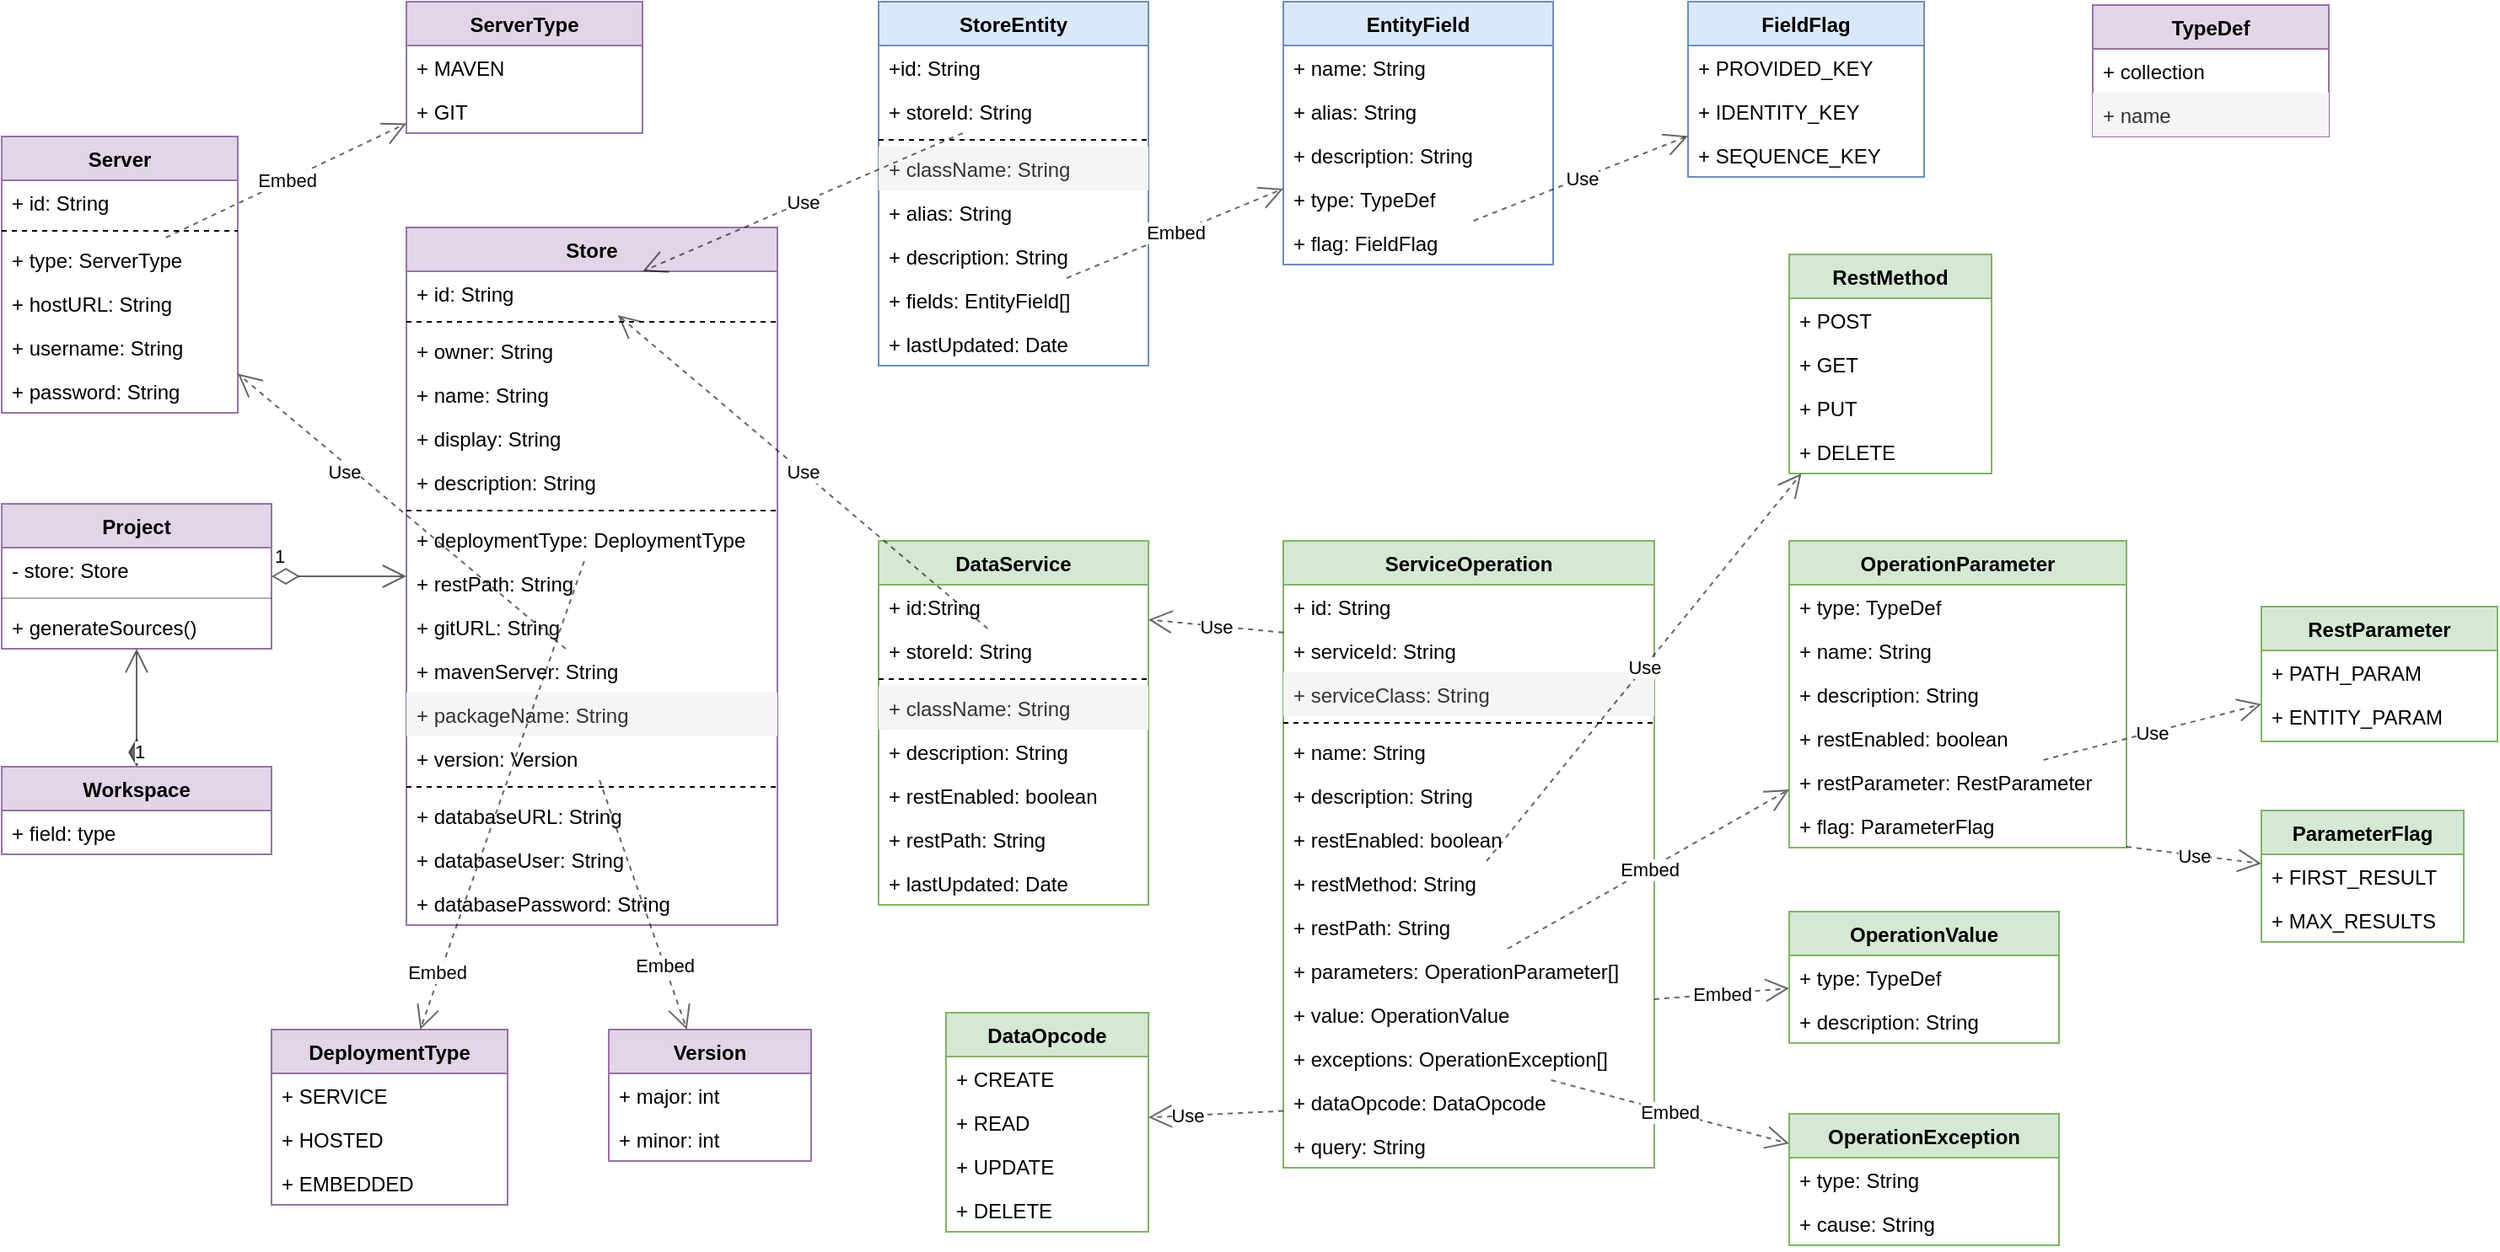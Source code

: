 <mxfile version="18.0.6" type="device" pages="8"><diagram id="OxIQPZwPlhneD8r9ks1y" name="API Gateway Meta"><mxGraphModel dx="1790" dy="865" grid="1" gridSize="10" guides="1" tooltips="1" connect="1" arrows="1" fold="1" page="1" pageScale="1" pageWidth="1100" pageHeight="850" math="0" shadow="0"><root><mxCell id="0"/><mxCell id="1" parent="0"/><mxCell id="hLmovKWbzGutH6FqKI8--1" value="Store" style="swimlane;fontStyle=1;align=center;verticalAlign=top;childLayout=stackLayout;horizontal=1;startSize=26;horizontalStack=0;resizeParent=1;resizeParentMax=0;resizeLast=0;collapsible=1;marginBottom=0;rounded=0;fillColor=#e1d5e7;strokeColor=#9673a6;" parent="1" vertex="1"><mxGeometry x="280" y="214" width="220" height="414" as="geometry"/></mxCell><mxCell id="CN6ZaGeGVt1kZa13ZoCT-17" value="+ id: String" style="text;strokeColor=none;fillColor=none;align=left;verticalAlign=top;spacingLeft=4;spacingRight=4;overflow=hidden;rotatable=0;points=[[0,0.5],[1,0.5]];portConstraint=eastwest;" parent="hLmovKWbzGutH6FqKI8--1" vertex="1"><mxGeometry y="26" width="220" height="26" as="geometry"/></mxCell><mxCell id="i2GiaTvaplEMdp1-NUDs-6" value="" style="line;strokeWidth=1;fillColor=none;align=left;verticalAlign=middle;spacingTop=-1;spacingLeft=3;spacingRight=3;rotatable=0;labelPosition=right;points=[];portConstraint=eastwest;dashed=1;" parent="hLmovKWbzGutH6FqKI8--1" vertex="1"><mxGeometry y="52" width="220" height="8" as="geometry"/></mxCell><mxCell id="hLmovKWbzGutH6FqKI8--2" value="+ owner: String" style="text;strokeColor=none;fillColor=none;align=left;verticalAlign=top;spacingLeft=4;spacingRight=4;overflow=hidden;rotatable=0;points=[[0,0.5],[1,0.5]];portConstraint=eastwest;rounded=0;opacity=30;" parent="hLmovKWbzGutH6FqKI8--1" vertex="1"><mxGeometry y="60" width="220" height="26" as="geometry"/></mxCell><mxCell id="i2GiaTvaplEMdp1-NUDs-7" value="+ name: String" style="text;strokeColor=none;fillColor=none;align=left;verticalAlign=top;spacingLeft=4;spacingRight=4;overflow=hidden;rotatable=0;points=[[0,0.5],[1,0.5]];portConstraint=eastwest;dashed=1;" parent="hLmovKWbzGutH6FqKI8--1" vertex="1"><mxGeometry y="86" width="220" height="26" as="geometry"/></mxCell><mxCell id="hLmovKWbzGutH6FqKI8--4" value="+ display: String" style="text;strokeColor=none;fillColor=none;align=left;verticalAlign=top;spacingLeft=4;spacingRight=4;overflow=hidden;rotatable=0;points=[[0,0.5],[1,0.5]];portConstraint=eastwest;rounded=0;opacity=30;" parent="hLmovKWbzGutH6FqKI8--1" vertex="1"><mxGeometry y="112" width="220" height="26" as="geometry"/></mxCell><mxCell id="hLmovKWbzGutH6FqKI8--5" value="+ description: String" style="text;strokeColor=none;fillColor=none;align=left;verticalAlign=top;spacingLeft=4;spacingRight=4;overflow=hidden;rotatable=0;points=[[0,0.5],[1,0.5]];portConstraint=eastwest;rounded=0;opacity=30;" parent="hLmovKWbzGutH6FqKI8--1" vertex="1"><mxGeometry y="138" width="220" height="26" as="geometry"/></mxCell><mxCell id="i2GiaTvaplEMdp1-NUDs-1" value="" style="line;strokeWidth=1;fillColor=none;align=left;verticalAlign=middle;spacingTop=-1;spacingLeft=3;spacingRight=3;rotatable=0;labelPosition=right;points=[];portConstraint=eastwest;dashed=1;" parent="hLmovKWbzGutH6FqKI8--1" vertex="1"><mxGeometry y="164" width="220" height="8" as="geometry"/></mxCell><mxCell id="pESKo5YZjCiO_WZWgav_-10" value="+ deploymentType: DeploymentType" style="text;strokeColor=none;fillColor=none;align=left;verticalAlign=top;spacingLeft=4;spacingRight=4;overflow=hidden;rotatable=0;points=[[0,0.5],[1,0.5]];portConstraint=eastwest;" parent="hLmovKWbzGutH6FqKI8--1" vertex="1"><mxGeometry y="172" width="220" height="26" as="geometry"/></mxCell><mxCell id="1JlBZMu6lxkUXcsoJ-Xb-1" value="+ restPath: String" style="text;strokeColor=none;fillColor=none;align=left;verticalAlign=top;spacingLeft=4;spacingRight=4;overflow=hidden;rotatable=0;points=[[0,0.5],[1,0.5]];portConstraint=eastwest;" parent="hLmovKWbzGutH6FqKI8--1" vertex="1"><mxGeometry y="198" width="220" height="26" as="geometry"/></mxCell><mxCell id="1JlBZMu6lxkUXcsoJ-Xb-2" value="+ gitURL: String" style="text;strokeColor=none;fillColor=none;align=left;verticalAlign=top;spacingLeft=4;spacingRight=4;overflow=hidden;rotatable=0;points=[[0,0.5],[1,0.5]];portConstraint=eastwest;" parent="hLmovKWbzGutH6FqKI8--1" vertex="1"><mxGeometry y="224" width="220" height="26" as="geometry"/></mxCell><mxCell id="1JlBZMu6lxkUXcsoJ-Xb-3" value="+ mavenServer: String" style="text;strokeColor=none;fillColor=none;align=left;verticalAlign=top;spacingLeft=4;spacingRight=4;overflow=hidden;rotatable=0;points=[[0,0.5],[1,0.5]];portConstraint=eastwest;" parent="hLmovKWbzGutH6FqKI8--1" vertex="1"><mxGeometry y="250" width="220" height="26" as="geometry"/></mxCell><mxCell id="hLmovKWbzGutH6FqKI8--3" value="+ packageName: String" style="text;strokeColor=none;fillColor=#f5f5f5;align=left;verticalAlign=top;spacingLeft=4;spacingRight=4;overflow=hidden;rotatable=0;points=[[0,0.5],[1,0.5]];portConstraint=eastwest;rounded=0;fontColor=#333333;" parent="hLmovKWbzGutH6FqKI8--1" vertex="1"><mxGeometry y="276" width="220" height="26" as="geometry"/></mxCell><mxCell id="hLmovKWbzGutH6FqKI8--6" value="+ version: Version" style="text;strokeColor=none;fillColor=none;align=left;verticalAlign=top;spacingLeft=4;spacingRight=4;overflow=hidden;rotatable=0;points=[[0,0.5],[1,0.5]];portConstraint=eastwest;rounded=0;opacity=30;" parent="hLmovKWbzGutH6FqKI8--1" vertex="1"><mxGeometry y="302" width="220" height="26" as="geometry"/></mxCell><mxCell id="i2GiaTvaplEMdp1-NUDs-2" value="" style="line;strokeWidth=1;fillColor=none;align=left;verticalAlign=middle;spacingTop=-1;spacingLeft=3;spacingRight=3;rotatable=0;labelPosition=right;points=[];portConstraint=eastwest;dashed=1;" parent="hLmovKWbzGutH6FqKI8--1" vertex="1"><mxGeometry y="328" width="220" height="8" as="geometry"/></mxCell><mxCell id="hLmovKWbzGutH6FqKI8--19" value="+ databaseURL: String" style="text;strokeColor=none;fillColor=none;align=left;verticalAlign=top;spacingLeft=4;spacingRight=4;overflow=hidden;rotatable=0;points=[[0,0.5],[1,0.5]];portConstraint=eastwest;rounded=0;opacity=30;" parent="hLmovKWbzGutH6FqKI8--1" vertex="1"><mxGeometry y="336" width="220" height="26" as="geometry"/></mxCell><mxCell id="hLmovKWbzGutH6FqKI8--20" value="+ databaseUser: String" style="text;strokeColor=none;fillColor=none;align=left;verticalAlign=top;spacingLeft=4;spacingRight=4;overflow=hidden;rotatable=0;points=[[0,0.5],[1,0.5]];portConstraint=eastwest;rounded=0;opacity=30;" parent="hLmovKWbzGutH6FqKI8--1" vertex="1"><mxGeometry y="362" width="220" height="26" as="geometry"/></mxCell><mxCell id="hLmovKWbzGutH6FqKI8--21" value="+ databasePassword: String" style="text;strokeColor=none;fillColor=none;align=left;verticalAlign=top;spacingLeft=4;spacingRight=4;overflow=hidden;rotatable=0;points=[[0,0.5],[1,0.5]];portConstraint=eastwest;rounded=0;opacity=30;" parent="hLmovKWbzGutH6FqKI8--1" vertex="1"><mxGeometry y="388" width="220" height="26" as="geometry"/></mxCell><mxCell id="hLmovKWbzGutH6FqKI8--7" value="StoreEntity" style="swimlane;fontStyle=1;align=center;verticalAlign=top;childLayout=stackLayout;horizontal=1;startSize=26;horizontalStack=0;resizeParent=1;resizeParentMax=0;resizeLast=0;collapsible=1;marginBottom=0;rounded=0;fillColor=#dae8fc;strokeColor=#6c8ebf;" parent="1" vertex="1"><mxGeometry x="560" y="80" width="160" height="216" as="geometry"/></mxCell><mxCell id="CN6ZaGeGVt1kZa13ZoCT-16" value="+id: String" style="text;strokeColor=none;fillColor=none;align=left;verticalAlign=top;spacingLeft=4;spacingRight=4;overflow=hidden;rotatable=0;points=[[0,0.5],[1,0.5]];portConstraint=eastwest;" parent="hLmovKWbzGutH6FqKI8--7" vertex="1"><mxGeometry y="26" width="160" height="26" as="geometry"/></mxCell><mxCell id="hLmovKWbzGutH6FqKI8--8" value="+ storeId: String" style="text;strokeColor=none;fillColor=none;align=left;verticalAlign=top;spacingLeft=4;spacingRight=4;overflow=hidden;rotatable=0;points=[[0,0.5],[1,0.5]];portConstraint=eastwest;rounded=0;opacity=30;" parent="hLmovKWbzGutH6FqKI8--7" vertex="1"><mxGeometry y="52" width="160" height="26" as="geometry"/></mxCell><mxCell id="i2GiaTvaplEMdp1-NUDs-3" value="" style="line;strokeWidth=1;fillColor=none;align=left;verticalAlign=middle;spacingTop=-1;spacingLeft=3;spacingRight=3;rotatable=0;labelPosition=right;points=[];portConstraint=eastwest;dashed=1;" parent="hLmovKWbzGutH6FqKI8--7" vertex="1"><mxGeometry y="78" width="160" height="8" as="geometry"/></mxCell><mxCell id="hLmovKWbzGutH6FqKI8--9" value="+ className: String" style="text;strokeColor=none;fillColor=#f5f5f5;align=left;verticalAlign=top;spacingLeft=4;spacingRight=4;overflow=hidden;rotatable=0;points=[[0,0.5],[1,0.5]];portConstraint=eastwest;rounded=0;fontColor=#333333;" parent="hLmovKWbzGutH6FqKI8--7" vertex="1"><mxGeometry y="86" width="160" height="26" as="geometry"/></mxCell><mxCell id="hLmovKWbzGutH6FqKI8--10" value="+ alias: String" style="text;strokeColor=none;fillColor=none;align=left;verticalAlign=top;spacingLeft=4;spacingRight=4;overflow=hidden;rotatable=0;points=[[0,0.5],[1,0.5]];portConstraint=eastwest;rounded=0;opacity=30;" parent="hLmovKWbzGutH6FqKI8--7" vertex="1"><mxGeometry y="112" width="160" height="26" as="geometry"/></mxCell><mxCell id="hLmovKWbzGutH6FqKI8--11" value="+ description: String" style="text;strokeColor=none;fillColor=none;align=left;verticalAlign=top;spacingLeft=4;spacingRight=4;overflow=hidden;rotatable=0;points=[[0,0.5],[1,0.5]];portConstraint=eastwest;rounded=0;opacity=30;" parent="hLmovKWbzGutH6FqKI8--7" vertex="1"><mxGeometry y="138" width="160" height="26" as="geometry"/></mxCell><mxCell id="hLmovKWbzGutH6FqKI8--13" value="+ fields: EntityField[]" style="text;strokeColor=none;fillColor=none;align=left;verticalAlign=top;spacingLeft=4;spacingRight=4;overflow=hidden;rotatable=0;points=[[0,0.5],[1,0.5]];portConstraint=eastwest;rounded=0;opacity=30;" parent="hLmovKWbzGutH6FqKI8--7" vertex="1"><mxGeometry y="164" width="160" height="26" as="geometry"/></mxCell><mxCell id="CN6ZaGeGVt1kZa13ZoCT-26" value="+ lastUpdated: Date" style="text;strokeColor=none;fillColor=none;align=left;verticalAlign=top;spacingLeft=4;spacingRight=4;overflow=hidden;rotatable=0;points=[[0,0.5],[1,0.5]];portConstraint=eastwest;" parent="hLmovKWbzGutH6FqKI8--7" vertex="1"><mxGeometry y="190" width="160" height="26" as="geometry"/></mxCell><mxCell id="hLmovKWbzGutH6FqKI8--22" value="DataService" style="swimlane;fontStyle=1;align=center;verticalAlign=top;childLayout=stackLayout;horizontal=1;startSize=26;horizontalStack=0;resizeParent=1;resizeParentMax=0;resizeLast=0;collapsible=1;marginBottom=0;rounded=0;fillColor=#d5e8d4;strokeColor=#82b366;" parent="1" vertex="1"><mxGeometry x="560" y="400" width="160" height="216" as="geometry"/></mxCell><mxCell id="CN6ZaGeGVt1kZa13ZoCT-19" value="+ id:String" style="text;strokeColor=none;fillColor=none;align=left;verticalAlign=top;spacingLeft=4;spacingRight=4;overflow=hidden;rotatable=0;points=[[0,0.5],[1,0.5]];portConstraint=eastwest;" parent="hLmovKWbzGutH6FqKI8--22" vertex="1"><mxGeometry y="26" width="160" height="26" as="geometry"/></mxCell><mxCell id="hLmovKWbzGutH6FqKI8--24" value="+ storeId: String" style="text;strokeColor=none;fillColor=none;align=left;verticalAlign=top;spacingLeft=4;spacingRight=4;overflow=hidden;rotatable=0;points=[[0,0.5],[1,0.5]];portConstraint=eastwest;rounded=0;opacity=30;" parent="hLmovKWbzGutH6FqKI8--22" vertex="1"><mxGeometry y="52" width="160" height="26" as="geometry"/></mxCell><mxCell id="i2GiaTvaplEMdp1-NUDs-4" value="" style="line;strokeWidth=1;fillColor=none;align=left;verticalAlign=middle;spacingTop=-1;spacingLeft=3;spacingRight=3;rotatable=0;labelPosition=right;points=[];portConstraint=eastwest;dashed=1;" parent="hLmovKWbzGutH6FqKI8--22" vertex="1"><mxGeometry y="78" width="160" height="8" as="geometry"/></mxCell><mxCell id="hLmovKWbzGutH6FqKI8--25" value="+ className: String" style="text;strokeColor=none;fillColor=#f5f5f5;align=left;verticalAlign=top;spacingLeft=4;spacingRight=4;overflow=hidden;rotatable=0;points=[[0,0.5],[1,0.5]];portConstraint=eastwest;rounded=0;fontColor=#333333;" parent="hLmovKWbzGutH6FqKI8--22" vertex="1"><mxGeometry y="86" width="160" height="26" as="geometry"/></mxCell><mxCell id="hLmovKWbzGutH6FqKI8--27" value="+ description: String" style="text;strokeColor=none;fillColor=none;align=left;verticalAlign=top;spacingLeft=4;spacingRight=4;overflow=hidden;rotatable=0;points=[[0,0.5],[1,0.5]];portConstraint=eastwest;rounded=0;opacity=30;" parent="hLmovKWbzGutH6FqKI8--22" vertex="1"><mxGeometry y="112" width="160" height="26" as="geometry"/></mxCell><mxCell id="1JlBZMu6lxkUXcsoJ-Xb-19" value="+ restEnabled: boolean" style="text;strokeColor=none;fillColor=none;align=left;verticalAlign=top;spacingLeft=4;spacingRight=4;overflow=hidden;rotatable=0;points=[[0,0.5],[1,0.5]];portConstraint=eastwest;" parent="hLmovKWbzGutH6FqKI8--22" vertex="1"><mxGeometry y="138" width="160" height="26" as="geometry"/></mxCell><mxCell id="hLmovKWbzGutH6FqKI8--28" value="+ restPath: String" style="text;strokeColor=none;fillColor=none;align=left;verticalAlign=top;spacingLeft=4;spacingRight=4;overflow=hidden;rotatable=0;points=[[0,0.5],[1,0.5]];portConstraint=eastwest;rounded=0;opacity=30;" parent="hLmovKWbzGutH6FqKI8--22" vertex="1"><mxGeometry y="164" width="160" height="26" as="geometry"/></mxCell><mxCell id="i2GiaTvaplEMdp1-NUDs-8" value="+ lastUpdated: Date" style="text;strokeColor=none;fillColor=none;align=left;verticalAlign=top;spacingLeft=4;spacingRight=4;overflow=hidden;rotatable=0;points=[[0,0.5],[1,0.5]];portConstraint=eastwest;" parent="hLmovKWbzGutH6FqKI8--22" vertex="1"><mxGeometry y="190" width="160" height="26" as="geometry"/></mxCell><mxCell id="hLmovKWbzGutH6FqKI8--30" value="Workspace" style="swimlane;fontStyle=1;align=center;verticalAlign=top;childLayout=stackLayout;horizontal=1;startSize=26;horizontalStack=0;resizeParent=1;resizeParentMax=0;resizeLast=0;collapsible=1;marginBottom=0;rounded=0;fillColor=#e1d5e7;strokeColor=#9673a6;" parent="1" vertex="1"><mxGeometry x="40" y="534" width="160" height="52" as="geometry"/></mxCell><mxCell id="hLmovKWbzGutH6FqKI8--31" value="+ field: type" style="text;strokeColor=none;fillColor=none;align=left;verticalAlign=top;spacingLeft=4;spacingRight=4;overflow=hidden;rotatable=0;points=[[0,0.5],[1,0.5]];portConstraint=eastwest;rounded=0;opacity=30;" parent="hLmovKWbzGutH6FqKI8--30" vertex="1"><mxGeometry y="26" width="160" height="26" as="geometry"/></mxCell><mxCell id="hLmovKWbzGutH6FqKI8--34" value="Project" style="swimlane;fontStyle=1;align=center;verticalAlign=top;childLayout=stackLayout;horizontal=1;startSize=26;horizontalStack=0;resizeParent=1;resizeParentMax=0;resizeLast=0;collapsible=1;marginBottom=0;rounded=0;fillColor=#e1d5e7;strokeColor=#9673a6;" parent="1" vertex="1"><mxGeometry x="40" y="378" width="160" height="86" as="geometry"/></mxCell><mxCell id="hLmovKWbzGutH6FqKI8--35" value="- store: Store" style="text;strokeColor=none;fillColor=none;align=left;verticalAlign=top;spacingLeft=4;spacingRight=4;overflow=hidden;rotatable=0;points=[[0,0.5],[1,0.5]];portConstraint=eastwest;rounded=0;opacity=30;" parent="hLmovKWbzGutH6FqKI8--34" vertex="1"><mxGeometry y="26" width="160" height="26" as="geometry"/></mxCell><mxCell id="hLmovKWbzGutH6FqKI8--36" value="" style="line;strokeWidth=1;fillColor=none;align=left;verticalAlign=middle;spacingTop=-1;spacingLeft=3;spacingRight=3;rotatable=0;labelPosition=right;points=[];portConstraint=eastwest;rounded=0;opacity=30;" parent="hLmovKWbzGutH6FqKI8--34" vertex="1"><mxGeometry y="52" width="160" height="8" as="geometry"/></mxCell><mxCell id="hLmovKWbzGutH6FqKI8--37" value="+ generateSources()" style="text;strokeColor=none;fillColor=none;align=left;verticalAlign=top;spacingLeft=4;spacingRight=4;overflow=hidden;rotatable=0;points=[[0,0.5],[1,0.5]];portConstraint=eastwest;rounded=0;opacity=30;" parent="hLmovKWbzGutH6FqKI8--34" vertex="1"><mxGeometry y="60" width="160" height="26" as="geometry"/></mxCell><mxCell id="hLmovKWbzGutH6FqKI8--38" value="1" style="endArrow=open;html=1;endSize=12;startArrow=diamondThin;startSize=14;startFill=1;edgeStyle=orthogonalEdgeStyle;align=left;verticalAlign=bottom;rounded=0;opacity=60;" parent="1" source="hLmovKWbzGutH6FqKI8--30" target="hLmovKWbzGutH6FqKI8--34" edge="1"><mxGeometry x="-1" y="3" relative="1" as="geometry"><mxPoint x="-100" y="650" as="sourcePoint"/><mxPoint x="60" y="650" as="targetPoint"/></mxGeometry></mxCell><mxCell id="hLmovKWbzGutH6FqKI8--39" value="1" style="endArrow=open;html=1;endSize=12;startArrow=diamondThin;startSize=14;startFill=0;align=left;verticalAlign=bottom;rounded=0;opacity=60;" parent="1" source="hLmovKWbzGutH6FqKI8--34" target="hLmovKWbzGutH6FqKI8--1" edge="1"><mxGeometry x="-1" y="3" relative="1" as="geometry"><mxPoint x="-100" y="410" as="sourcePoint"/><mxPoint x="60" y="410" as="targetPoint"/></mxGeometry></mxCell><mxCell id="hLmovKWbzGutH6FqKI8--40" value="EntityField" style="swimlane;fontStyle=1;align=center;verticalAlign=top;childLayout=stackLayout;horizontal=1;startSize=26;horizontalStack=0;resizeParent=1;resizeParentMax=0;resizeLast=0;collapsible=1;marginBottom=0;rounded=0;fillColor=#dae8fc;strokeColor=#6c8ebf;" parent="1" vertex="1"><mxGeometry x="800" y="80" width="160" height="156" as="geometry"/></mxCell><mxCell id="hLmovKWbzGutH6FqKI8--41" value="+ name: String" style="text;strokeColor=none;fillColor=none;align=left;verticalAlign=top;spacingLeft=4;spacingRight=4;overflow=hidden;rotatable=0;points=[[0,0.5],[1,0.5]];portConstraint=eastwest;rounded=0;opacity=30;" parent="hLmovKWbzGutH6FqKI8--40" vertex="1"><mxGeometry y="26" width="160" height="26" as="geometry"/></mxCell><mxCell id="hLmovKWbzGutH6FqKI8--42" value="+ alias: String" style="text;strokeColor=none;fillColor=none;align=left;verticalAlign=top;spacingLeft=4;spacingRight=4;overflow=hidden;rotatable=0;points=[[0,0.5],[1,0.5]];portConstraint=eastwest;rounded=0;opacity=30;" parent="hLmovKWbzGutH6FqKI8--40" vertex="1"><mxGeometry y="52" width="160" height="26" as="geometry"/></mxCell><mxCell id="hLmovKWbzGutH6FqKI8--43" value="+ description: String" style="text;strokeColor=none;fillColor=none;align=left;verticalAlign=top;spacingLeft=4;spacingRight=4;overflow=hidden;rotatable=0;points=[[0,0.5],[1,0.5]];portConstraint=eastwest;rounded=0;opacity=30;" parent="hLmovKWbzGutH6FqKI8--40" vertex="1"><mxGeometry y="78" width="160" height="26" as="geometry"/></mxCell><mxCell id="hLmovKWbzGutH6FqKI8--44" value="+ type: TypeDef" style="text;strokeColor=none;fillColor=none;align=left;verticalAlign=top;spacingLeft=4;spacingRight=4;overflow=hidden;rotatable=0;points=[[0,0.5],[1,0.5]];portConstraint=eastwest;rounded=0;opacity=30;" parent="hLmovKWbzGutH6FqKI8--40" vertex="1"><mxGeometry y="104" width="160" height="26" as="geometry"/></mxCell><mxCell id="CN6ZaGeGVt1kZa13ZoCT-27" value="+ flag: FieldFlag" style="text;strokeColor=none;fillColor=none;align=left;verticalAlign=top;spacingLeft=4;spacingRight=4;overflow=hidden;rotatable=0;points=[[0,0.5],[1,0.5]];portConstraint=eastwest;" parent="hLmovKWbzGutH6FqKI8--40" vertex="1"><mxGeometry y="130" width="160" height="26" as="geometry"/></mxCell><mxCell id="hLmovKWbzGutH6FqKI8--49" value="Embed" style="endArrow=open;endSize=12;dashed=1;html=1;rounded=0;opacity=60;" parent="1" source="hLmovKWbzGutH6FqKI8--13" target="hLmovKWbzGutH6FqKI8--40" edge="1"><mxGeometry width="160" relative="1" as="geometry"><mxPoint x="690" y="320" as="sourcePoint"/><mxPoint x="850" y="320" as="targetPoint"/></mxGeometry></mxCell><mxCell id="hLmovKWbzGutH6FqKI8--50" value="Use" style="endArrow=open;endSize=12;dashed=1;html=1;rounded=0;opacity=60;" parent="1" source="hLmovKWbzGutH6FqKI8--8" target="CN6ZaGeGVt1kZa13ZoCT-17" edge="1"><mxGeometry width="160" relative="1" as="geometry"><mxPoint x="360" y="310" as="sourcePoint"/><mxPoint x="520" y="310" as="targetPoint"/></mxGeometry></mxCell><mxCell id="hLmovKWbzGutH6FqKI8--51" value="ServiceOperation" style="swimlane;fontStyle=1;align=center;verticalAlign=top;childLayout=stackLayout;horizontal=1;startSize=26;horizontalStack=0;resizeParent=1;resizeParentMax=0;resizeLast=0;collapsible=1;marginBottom=0;rounded=0;fillColor=#d5e8d4;strokeColor=#82b366;" parent="1" vertex="1"><mxGeometry x="800" y="400" width="220" height="372" as="geometry"/></mxCell><mxCell id="CN6ZaGeGVt1kZa13ZoCT-20" value="+ id: String" style="text;strokeColor=none;fillColor=none;align=left;verticalAlign=top;spacingLeft=4;spacingRight=4;overflow=hidden;rotatable=0;points=[[0,0.5],[1,0.5]];portConstraint=eastwest;" parent="hLmovKWbzGutH6FqKI8--51" vertex="1"><mxGeometry y="26" width="220" height="26" as="geometry"/></mxCell><mxCell id="hLmovKWbzGutH6FqKI8--61" value="+ serviceId: String" style="text;strokeColor=none;fillColor=none;align=left;verticalAlign=top;spacingLeft=4;spacingRight=4;overflow=hidden;rotatable=0;points=[[0,0.5],[1,0.5]];portConstraint=eastwest;" parent="hLmovKWbzGutH6FqKI8--51" vertex="1"><mxGeometry y="52" width="220" height="26" as="geometry"/></mxCell><mxCell id="xMV990mx8LSMSwNeyuNK-1" value="+ serviceClass: String" style="text;strokeColor=none;fillColor=#f5f5f5;align=left;verticalAlign=top;spacingLeft=4;spacingRight=4;overflow=hidden;rotatable=0;points=[[0,0.5],[1,0.5]];portConstraint=eastwest;fontStyle=0;fontColor=#333333;" vertex="1" parent="hLmovKWbzGutH6FqKI8--51"><mxGeometry y="78" width="220" height="26" as="geometry"/></mxCell><mxCell id="i2GiaTvaplEMdp1-NUDs-5" value="" style="line;strokeWidth=1;fillColor=none;align=left;verticalAlign=middle;spacingTop=-1;spacingLeft=3;spacingRight=3;rotatable=0;labelPosition=right;points=[];portConstraint=eastwest;dashed=1;" parent="hLmovKWbzGutH6FqKI8--51" vertex="1"><mxGeometry y="104" width="220" height="8" as="geometry"/></mxCell><mxCell id="hLmovKWbzGutH6FqKI8--52" value="+ name: String" style="text;strokeColor=none;fillColor=none;align=left;verticalAlign=top;spacingLeft=4;spacingRight=4;overflow=hidden;rotatable=0;points=[[0,0.5],[1,0.5]];portConstraint=eastwest;rounded=0;opacity=30;" parent="hLmovKWbzGutH6FqKI8--51" vertex="1"><mxGeometry y="112" width="220" height="26" as="geometry"/></mxCell><mxCell id="hLmovKWbzGutH6FqKI8--59" value="+ description: String" style="text;strokeColor=none;fillColor=none;align=left;verticalAlign=top;spacingLeft=4;spacingRight=4;overflow=hidden;rotatable=0;points=[[0,0.5],[1,0.5]];portConstraint=eastwest;" parent="hLmovKWbzGutH6FqKI8--51" vertex="1"><mxGeometry y="138" width="220" height="26" as="geometry"/></mxCell><mxCell id="1JlBZMu6lxkUXcsoJ-Xb-20" value="+ restEnabled: boolean" style="text;strokeColor=none;fillColor=none;align=left;verticalAlign=top;spacingLeft=4;spacingRight=4;overflow=hidden;rotatable=0;points=[[0,0.5],[1,0.5]];portConstraint=eastwest;" parent="hLmovKWbzGutH6FqKI8--51" vertex="1"><mxGeometry y="164" width="220" height="26" as="geometry"/></mxCell><mxCell id="hLmovKWbzGutH6FqKI8--54" value="+ restMethod: String" style="text;strokeColor=none;fillColor=none;align=left;verticalAlign=top;spacingLeft=4;spacingRight=4;overflow=hidden;rotatable=0;points=[[0,0.5],[1,0.5]];portConstraint=eastwest;rounded=0;opacity=30;" parent="hLmovKWbzGutH6FqKI8--51" vertex="1"><mxGeometry y="190" width="220" height="26" as="geometry"/></mxCell><mxCell id="hLmovKWbzGutH6FqKI8--60" value="+ restPath: String" style="text;strokeColor=none;fillColor=none;align=left;verticalAlign=top;spacingLeft=4;spacingRight=4;overflow=hidden;rotatable=0;points=[[0,0.5],[1,0.5]];portConstraint=eastwest;" parent="hLmovKWbzGutH6FqKI8--51" vertex="1"><mxGeometry y="216" width="220" height="26" as="geometry"/></mxCell><mxCell id="hLmovKWbzGutH6FqKI8--79" value="+ parameters: OperationParameter[]" style="text;strokeColor=none;fillColor=none;align=left;verticalAlign=top;spacingLeft=4;spacingRight=4;overflow=hidden;rotatable=0;points=[[0,0.5],[1,0.5]];portConstraint=eastwest;" parent="hLmovKWbzGutH6FqKI8--51" vertex="1"><mxGeometry y="242" width="220" height="26" as="geometry"/></mxCell><mxCell id="hLmovKWbzGutH6FqKI8--80" value="+ value: OperationValue" style="text;strokeColor=none;fillColor=none;align=left;verticalAlign=top;spacingLeft=4;spacingRight=4;overflow=hidden;rotatable=0;points=[[0,0.5],[1,0.5]];portConstraint=eastwest;" parent="hLmovKWbzGutH6FqKI8--51" vertex="1"><mxGeometry y="268" width="220" height="26" as="geometry"/></mxCell><mxCell id="hLmovKWbzGutH6FqKI8--83" value="+ exceptions: OperationException[]" style="text;strokeColor=none;fillColor=none;align=left;verticalAlign=top;spacingLeft=4;spacingRight=4;overflow=hidden;rotatable=0;points=[[0,0.5],[1,0.5]];portConstraint=eastwest;" parent="hLmovKWbzGutH6FqKI8--51" vertex="1"><mxGeometry y="294" width="220" height="26" as="geometry"/></mxCell><mxCell id="hLmovKWbzGutH6FqKI8--84" value="+ dataOpcode: DataOpcode" style="text;strokeColor=none;fillColor=none;align=left;verticalAlign=top;spacingLeft=4;spacingRight=4;overflow=hidden;rotatable=0;points=[[0,0.5],[1,0.5]];portConstraint=eastwest;" parent="hLmovKWbzGutH6FqKI8--51" vertex="1"><mxGeometry y="320" width="220" height="26" as="geometry"/></mxCell><mxCell id="hLmovKWbzGutH6FqKI8--85" value="+ query: String" style="text;strokeColor=none;fillColor=none;align=left;verticalAlign=top;spacingLeft=4;spacingRight=4;overflow=hidden;rotatable=0;points=[[0,0.5],[1,0.5]];portConstraint=eastwest;" parent="hLmovKWbzGutH6FqKI8--51" vertex="1"><mxGeometry y="346" width="220" height="26" as="geometry"/></mxCell><mxCell id="hLmovKWbzGutH6FqKI8--58" value="Use" style="endArrow=open;endSize=12;dashed=1;html=1;rounded=0;opacity=60;" parent="1" source="hLmovKWbzGutH6FqKI8--24" target="CN6ZaGeGVt1kZa13ZoCT-17" edge="1"><mxGeometry width="160" relative="1" as="geometry"><mxPoint x="380" y="406" as="sourcePoint"/><mxPoint x="380" y="178" as="targetPoint"/></mxGeometry></mxCell><mxCell id="hLmovKWbzGutH6FqKI8--62" value="Use" style="endArrow=open;endSize=12;dashed=1;html=1;rounded=0;opacity=60;" parent="1" source="hLmovKWbzGutH6FqKI8--61" target="CN6ZaGeGVt1kZa13ZoCT-19" edge="1"><mxGeometry width="160" relative="1" as="geometry"><mxPoint x="570" y="465" as="sourcePoint"/><mxPoint x="490" y="457" as="targetPoint"/></mxGeometry></mxCell><mxCell id="hLmovKWbzGutH6FqKI8--67" value="OperationParameter" style="swimlane;fontStyle=1;align=center;verticalAlign=top;childLayout=stackLayout;horizontal=1;startSize=26;horizontalStack=0;resizeParent=1;resizeParentMax=0;resizeLast=0;collapsible=1;marginBottom=0;fillColor=#d5e8d4;strokeColor=#82b366;" parent="1" vertex="1"><mxGeometry x="1100" y="400" width="200" height="182" as="geometry"/></mxCell><mxCell id="hLmovKWbzGutH6FqKI8--68" value="+ type: TypeDef" style="text;strokeColor=none;fillColor=none;align=left;verticalAlign=top;spacingLeft=4;spacingRight=4;overflow=hidden;rotatable=0;points=[[0,0.5],[1,0.5]];portConstraint=eastwest;" parent="hLmovKWbzGutH6FqKI8--67" vertex="1"><mxGeometry y="26" width="200" height="26" as="geometry"/></mxCell><mxCell id="hLmovKWbzGutH6FqKI8--87" value="+ name: String" style="text;strokeColor=none;fillColor=none;align=left;verticalAlign=top;spacingLeft=4;spacingRight=4;overflow=hidden;rotatable=0;points=[[0,0.5],[1,0.5]];portConstraint=eastwest;" parent="hLmovKWbzGutH6FqKI8--67" vertex="1"><mxGeometry y="52" width="200" height="26" as="geometry"/></mxCell><mxCell id="hLmovKWbzGutH6FqKI8--88" value="+ description: String" style="text;strokeColor=none;fillColor=none;align=left;verticalAlign=top;spacingLeft=4;spacingRight=4;overflow=hidden;rotatable=0;points=[[0,0.5],[1,0.5]];portConstraint=eastwest;" parent="hLmovKWbzGutH6FqKI8--67" vertex="1"><mxGeometry y="78" width="200" height="26" as="geometry"/></mxCell><mxCell id="1JlBZMu6lxkUXcsoJ-Xb-21" value="+ restEnabled: boolean" style="text;strokeColor=none;fillColor=none;align=left;verticalAlign=top;spacingLeft=4;spacingRight=4;overflow=hidden;rotatable=0;points=[[0,0.5],[1,0.5]];portConstraint=eastwest;" parent="hLmovKWbzGutH6FqKI8--67" vertex="1"><mxGeometry y="104" width="200" height="26" as="geometry"/></mxCell><mxCell id="hLmovKWbzGutH6FqKI8--89" value="+ restParameter: RestParameter" style="text;strokeColor=none;fillColor=none;align=left;verticalAlign=top;spacingLeft=4;spacingRight=4;overflow=hidden;rotatable=0;points=[[0,0.5],[1,0.5]];portConstraint=eastwest;" parent="hLmovKWbzGutH6FqKI8--67" vertex="1"><mxGeometry y="130" width="200" height="26" as="geometry"/></mxCell><mxCell id="hLmovKWbzGutH6FqKI8--90" value="+ flag: ParameterFlag" style="text;strokeColor=none;fillColor=none;align=left;verticalAlign=top;spacingLeft=4;spacingRight=4;overflow=hidden;rotatable=0;points=[[0,0.5],[1,0.5]];portConstraint=eastwest;" parent="hLmovKWbzGutH6FqKI8--67" vertex="1"><mxGeometry y="156" width="200" height="26" as="geometry"/></mxCell><mxCell id="hLmovKWbzGutH6FqKI8--71" value="OperationValue" style="swimlane;fontStyle=1;align=center;verticalAlign=top;childLayout=stackLayout;horizontal=1;startSize=26;horizontalStack=0;resizeParent=1;resizeParentMax=0;resizeLast=0;collapsible=1;marginBottom=0;fillColor=#d5e8d4;strokeColor=#82b366;" parent="1" vertex="1"><mxGeometry x="1100" y="620" width="160" height="78" as="geometry"/></mxCell><mxCell id="hLmovKWbzGutH6FqKI8--72" value="+ type: TypeDef" style="text;strokeColor=none;fillColor=none;align=left;verticalAlign=top;spacingLeft=4;spacingRight=4;overflow=hidden;rotatable=0;points=[[0,0.5],[1,0.5]];portConstraint=eastwest;" parent="hLmovKWbzGutH6FqKI8--71" vertex="1"><mxGeometry y="26" width="160" height="26" as="geometry"/></mxCell><mxCell id="hLmovKWbzGutH6FqKI8--74" value="+ description: String" style="text;strokeColor=none;fillColor=none;align=left;verticalAlign=top;spacingLeft=4;spacingRight=4;overflow=hidden;rotatable=0;points=[[0,0.5],[1,0.5]];portConstraint=eastwest;" parent="hLmovKWbzGutH6FqKI8--71" vertex="1"><mxGeometry y="52" width="160" height="26" as="geometry"/></mxCell><mxCell id="hLmovKWbzGutH6FqKI8--75" value="OperationException" style="swimlane;fontStyle=1;align=center;verticalAlign=top;childLayout=stackLayout;horizontal=1;startSize=26;horizontalStack=0;resizeParent=1;resizeParentMax=0;resizeLast=0;collapsible=1;marginBottom=0;fillColor=#d5e8d4;strokeColor=#82b366;" parent="1" vertex="1"><mxGeometry x="1100" y="740" width="160" height="78" as="geometry"/></mxCell><mxCell id="hLmovKWbzGutH6FqKI8--76" value="+ type: String" style="text;strokeColor=none;fillColor=none;align=left;verticalAlign=top;spacingLeft=4;spacingRight=4;overflow=hidden;rotatable=0;points=[[0,0.5],[1,0.5]];portConstraint=eastwest;" parent="hLmovKWbzGutH6FqKI8--75" vertex="1"><mxGeometry y="26" width="160" height="26" as="geometry"/></mxCell><mxCell id="hLmovKWbzGutH6FqKI8--78" value="+ cause: String" style="text;strokeColor=none;fillColor=none;align=left;verticalAlign=top;spacingLeft=4;spacingRight=4;overflow=hidden;rotatable=0;points=[[0,0.5],[1,0.5]];portConstraint=eastwest;" parent="hLmovKWbzGutH6FqKI8--75" vertex="1"><mxGeometry y="52" width="160" height="26" as="geometry"/></mxCell><mxCell id="hLmovKWbzGutH6FqKI8--81" value="Embed" style="endArrow=open;endSize=12;dashed=1;html=1;rounded=0;opacity=60;" parent="1" source="hLmovKWbzGutH6FqKI8--79" target="hLmovKWbzGutH6FqKI8--67" edge="1"><mxGeometry width="160" relative="1" as="geometry"><mxPoint x="680" y="286" as="sourcePoint"/><mxPoint x="810" y="229.667" as="targetPoint"/></mxGeometry></mxCell><mxCell id="hLmovKWbzGutH6FqKI8--82" value="Embed" style="endArrow=open;endSize=12;dashed=1;html=1;rounded=0;opacity=60;" parent="1" source="hLmovKWbzGutH6FqKI8--80" target="hLmovKWbzGutH6FqKI8--71" edge="1"><mxGeometry width="160" relative="1" as="geometry"><mxPoint x="690" y="296" as="sourcePoint"/><mxPoint x="820" y="239.667" as="targetPoint"/></mxGeometry></mxCell><mxCell id="hLmovKWbzGutH6FqKI8--86" value="Embed" style="endArrow=open;endSize=12;dashed=1;html=1;rounded=0;opacity=60;" parent="1" source="hLmovKWbzGutH6FqKI8--83" target="hLmovKWbzGutH6FqKI8--75" edge="1"><mxGeometry width="160" relative="1" as="geometry"><mxPoint x="700" y="306" as="sourcePoint"/><mxPoint x="830" y="249.667" as="targetPoint"/></mxGeometry></mxCell><mxCell id="hLmovKWbzGutH6FqKI8--91" value="ParameterFlag" style="swimlane;fontStyle=1;childLayout=stackLayout;horizontal=1;startSize=26;fillColor=#d5e8d4;horizontalStack=0;resizeParent=1;resizeParentMax=0;resizeLast=0;collapsible=1;marginBottom=0;strokeColor=#82b366;" parent="1" vertex="1"><mxGeometry x="1380" y="560" width="120" height="78" as="geometry"/></mxCell><mxCell id="hLmovKWbzGutH6FqKI8--92" value="+ FIRST_RESULT" style="text;strokeColor=none;fillColor=none;align=left;verticalAlign=top;spacingLeft=4;spacingRight=4;overflow=hidden;rotatable=0;points=[[0,0.5],[1,0.5]];portConstraint=eastwest;" parent="hLmovKWbzGutH6FqKI8--91" vertex="1"><mxGeometry y="26" width="120" height="26" as="geometry"/></mxCell><mxCell id="hLmovKWbzGutH6FqKI8--93" value="+ MAX_RESULTS" style="text;strokeColor=none;fillColor=none;align=left;verticalAlign=top;spacingLeft=4;spacingRight=4;overflow=hidden;rotatable=0;points=[[0,0.5],[1,0.5]];portConstraint=eastwest;" parent="hLmovKWbzGutH6FqKI8--91" vertex="1"><mxGeometry y="52" width="120" height="26" as="geometry"/></mxCell><mxCell id="hLmovKWbzGutH6FqKI8--95" value="DataOpcode" style="swimlane;fontStyle=1;childLayout=stackLayout;horizontal=1;startSize=26;fillColor=#d5e8d4;horizontalStack=0;resizeParent=1;resizeParentMax=0;resizeLast=0;collapsible=1;marginBottom=0;strokeColor=#82b366;" parent="1" vertex="1"><mxGeometry x="600" y="680" width="120" height="130" as="geometry"/></mxCell><mxCell id="hLmovKWbzGutH6FqKI8--96" value="+ CREATE" style="text;strokeColor=none;fillColor=none;align=left;verticalAlign=top;spacingLeft=4;spacingRight=4;overflow=hidden;rotatable=0;points=[[0,0.5],[1,0.5]];portConstraint=eastwest;" parent="hLmovKWbzGutH6FqKI8--95" vertex="1"><mxGeometry y="26" width="120" height="26" as="geometry"/></mxCell><mxCell id="hLmovKWbzGutH6FqKI8--97" value="+ READ" style="text;strokeColor=none;fillColor=none;align=left;verticalAlign=top;spacingLeft=4;spacingRight=4;overflow=hidden;rotatable=0;points=[[0,0.5],[1,0.5]];portConstraint=eastwest;" parent="hLmovKWbzGutH6FqKI8--95" vertex="1"><mxGeometry y="52" width="120" height="26" as="geometry"/></mxCell><mxCell id="hLmovKWbzGutH6FqKI8--98" value="+ UPDATE" style="text;strokeColor=none;fillColor=none;align=left;verticalAlign=top;spacingLeft=4;spacingRight=4;overflow=hidden;rotatable=0;points=[[0,0.5],[1,0.5]];portConstraint=eastwest;" parent="hLmovKWbzGutH6FqKI8--95" vertex="1"><mxGeometry y="78" width="120" height="26" as="geometry"/></mxCell><mxCell id="hLmovKWbzGutH6FqKI8--99" value="+ DELETE" style="text;strokeColor=none;fillColor=none;align=left;verticalAlign=top;spacingLeft=4;spacingRight=4;overflow=hidden;rotatable=0;points=[[0,0.5],[1,0.5]];portConstraint=eastwest;" parent="hLmovKWbzGutH6FqKI8--95" vertex="1"><mxGeometry y="104" width="120" height="26" as="geometry"/></mxCell><mxCell id="hLmovKWbzGutH6FqKI8--100" value="Use" style="endArrow=open;endSize=12;dashed=1;html=1;rounded=0;opacity=60;" parent="1" source="hLmovKWbzGutH6FqKI8--84" target="hLmovKWbzGutH6FqKI8--95" edge="1"><mxGeometry x="0.427" y="1" width="160" relative="1" as="geometry"><mxPoint x="860" y="462" as="sourcePoint"/><mxPoint x="720" y="488" as="targetPoint"/><mxPoint y="-1" as="offset"/></mxGeometry></mxCell><mxCell id="hLmovKWbzGutH6FqKI8--101" value="Use" style="endArrow=open;endSize=12;dashed=1;html=1;rounded=0;opacity=60;" parent="1" source="hLmovKWbzGutH6FqKI8--90" target="hLmovKWbzGutH6FqKI8--91" edge="1"><mxGeometry width="160" relative="1" as="geometry"><mxPoint x="850" y="472" as="sourcePoint"/><mxPoint x="710" y="498" as="targetPoint"/></mxGeometry></mxCell><mxCell id="CN6ZaGeGVt1kZa13ZoCT-1" value="RestParameter" style="swimlane;fontStyle=1;childLayout=stackLayout;horizontal=1;startSize=26;fillColor=#d5e8d4;horizontalStack=0;resizeParent=1;resizeParentMax=0;resizeLast=0;collapsible=1;marginBottom=0;strokeColor=#82b366;" parent="1" vertex="1"><mxGeometry x="1380" y="439" width="140" height="80" as="geometry"/></mxCell><mxCell id="CN6ZaGeGVt1kZa13ZoCT-2" value="+ PATH_PARAM" style="text;strokeColor=none;fillColor=none;align=left;verticalAlign=top;spacingLeft=4;spacingRight=4;overflow=hidden;rotatable=0;points=[[0,0.5],[1,0.5]];portConstraint=eastwest;" parent="CN6ZaGeGVt1kZa13ZoCT-1" vertex="1"><mxGeometry y="26" width="140" height="26" as="geometry"/></mxCell><mxCell id="CN6ZaGeGVt1kZa13ZoCT-3" value="+ ENTITY_PARAM" style="text;strokeColor=none;fillColor=none;align=left;verticalAlign=top;spacingLeft=4;spacingRight=4;overflow=hidden;rotatable=0;points=[[0,0.5],[1,0.5]];portConstraint=eastwest;" parent="CN6ZaGeGVt1kZa13ZoCT-1" vertex="1"><mxGeometry y="52" width="140" height="28" as="geometry"/></mxCell><mxCell id="CN6ZaGeGVt1kZa13ZoCT-5" value="Use" style="endArrow=open;endSize=12;dashed=1;html=1;rounded=0;opacity=60;" parent="1" source="hLmovKWbzGutH6FqKI8--89" target="CN6ZaGeGVt1kZa13ZoCT-1" edge="1"><mxGeometry width="160" relative="1" as="geometry"><mxPoint x="1310" y="553" as="sourcePoint"/><mxPoint x="1370" y="553" as="targetPoint"/></mxGeometry></mxCell><mxCell id="CN6ZaGeGVt1kZa13ZoCT-21" value="FieldFlag" style="swimlane;fontStyle=1;childLayout=stackLayout;horizontal=1;startSize=26;fillColor=#dae8fc;horizontalStack=0;resizeParent=1;resizeParentMax=0;resizeLast=0;collapsible=1;marginBottom=0;strokeColor=#6c8ebf;" parent="1" vertex="1"><mxGeometry x="1040" y="80" width="140" height="104" as="geometry"/></mxCell><mxCell id="CN6ZaGeGVt1kZa13ZoCT-25" value="+ PROVIDED_KEY" style="text;strokeColor=none;fillColor=none;align=left;verticalAlign=top;spacingLeft=4;spacingRight=4;overflow=hidden;rotatable=0;points=[[0,0.5],[1,0.5]];portConstraint=eastwest;" parent="CN6ZaGeGVt1kZa13ZoCT-21" vertex="1"><mxGeometry y="26" width="140" height="26" as="geometry"/></mxCell><mxCell id="CN6ZaGeGVt1kZa13ZoCT-22" value="+ IDENTITY_KEY" style="text;strokeColor=none;fillColor=none;align=left;verticalAlign=top;spacingLeft=4;spacingRight=4;overflow=hidden;rotatable=0;points=[[0,0.5],[1,0.5]];portConstraint=eastwest;" parent="CN6ZaGeGVt1kZa13ZoCT-21" vertex="1"><mxGeometry y="52" width="140" height="26" as="geometry"/></mxCell><mxCell id="CN6ZaGeGVt1kZa13ZoCT-23" value="+ SEQUENCE_KEY" style="text;strokeColor=none;fillColor=none;align=left;verticalAlign=top;spacingLeft=4;spacingRight=4;overflow=hidden;rotatable=0;points=[[0,0.5],[1,0.5]];portConstraint=eastwest;" parent="CN6ZaGeGVt1kZa13ZoCT-21" vertex="1"><mxGeometry y="78" width="140" height="26" as="geometry"/></mxCell><mxCell id="CN6ZaGeGVt1kZa13ZoCT-28" value="Use" style="endArrow=open;endSize=12;dashed=1;html=1;rounded=0;opacity=60;" parent="1" source="CN6ZaGeGVt1kZa13ZoCT-27" target="CN6ZaGeGVt1kZa13ZoCT-21" edge="1"><mxGeometry width="160" relative="1" as="geometry"><mxPoint x="1265.714" y="526" as="sourcePoint"/><mxPoint x="1390" y="555" as="targetPoint"/></mxGeometry></mxCell><mxCell id="nu3-fEI6fp2ILaMBoqVA-1" value="RestMethod" style="swimlane;fontStyle=1;childLayout=stackLayout;horizontal=1;startSize=26;fillColor=#d5e8d4;horizontalStack=0;resizeParent=1;resizeParentMax=0;resizeLast=0;collapsible=1;marginBottom=0;strokeColor=#82b366;" parent="1" vertex="1"><mxGeometry x="1100" y="230" width="120" height="130" as="geometry"/></mxCell><mxCell id="nu3-fEI6fp2ILaMBoqVA-3" value="+ POST" style="text;strokeColor=none;fillColor=none;align=left;verticalAlign=top;spacingLeft=4;spacingRight=4;overflow=hidden;rotatable=0;points=[[0,0.5],[1,0.5]];portConstraint=eastwest;" parent="nu3-fEI6fp2ILaMBoqVA-1" vertex="1"><mxGeometry y="26" width="120" height="26" as="geometry"/></mxCell><mxCell id="nu3-fEI6fp2ILaMBoqVA-2" value="+ GET" style="text;strokeColor=none;fillColor=none;align=left;verticalAlign=top;spacingLeft=4;spacingRight=4;overflow=hidden;rotatable=0;points=[[0,0.5],[1,0.5]];portConstraint=eastwest;" parent="nu3-fEI6fp2ILaMBoqVA-1" vertex="1"><mxGeometry y="52" width="120" height="26" as="geometry"/></mxCell><mxCell id="nu3-fEI6fp2ILaMBoqVA-4" value="+ PUT" style="text;strokeColor=none;fillColor=none;align=left;verticalAlign=top;spacingLeft=4;spacingRight=4;overflow=hidden;rotatable=0;points=[[0,0.5],[1,0.5]];portConstraint=eastwest;" parent="nu3-fEI6fp2ILaMBoqVA-1" vertex="1"><mxGeometry y="78" width="120" height="26" as="geometry"/></mxCell><mxCell id="nu3-fEI6fp2ILaMBoqVA-5" value="+ DELETE" style="text;strokeColor=none;fillColor=none;align=left;verticalAlign=top;spacingLeft=4;spacingRight=4;overflow=hidden;rotatable=0;points=[[0,0.5],[1,0.5]];portConstraint=eastwest;" parent="nu3-fEI6fp2ILaMBoqVA-1" vertex="1"><mxGeometry y="104" width="120" height="26" as="geometry"/></mxCell><mxCell id="nu3-fEI6fp2ILaMBoqVA-6" value="Use" style="endArrow=open;endSize=12;dashed=1;html=1;rounded=0;opacity=60;" parent="1" source="hLmovKWbzGutH6FqKI8--54" target="nu3-fEI6fp2ILaMBoqVA-1" edge="1"><mxGeometry width="160" relative="1" as="geometry"><mxPoint x="1265.714" y="566" as="sourcePoint"/><mxPoint x="1390" y="595" as="targetPoint"/></mxGeometry></mxCell><mxCell id="pESKo5YZjCiO_WZWgav_-1" value="Version" style="swimlane;fontStyle=1;align=center;verticalAlign=top;childLayout=stackLayout;horizontal=1;startSize=26;horizontalStack=0;resizeParent=1;resizeParentMax=0;resizeLast=0;collapsible=1;marginBottom=0;fillColor=#e1d5e7;strokeColor=#9673a6;" parent="1" vertex="1"><mxGeometry x="400" y="690" width="120" height="78" as="geometry"/></mxCell><mxCell id="pESKo5YZjCiO_WZWgav_-2" value="+ major: int" style="text;strokeColor=none;fillColor=none;align=left;verticalAlign=top;spacingLeft=4;spacingRight=4;overflow=hidden;rotatable=0;points=[[0,0.5],[1,0.5]];portConstraint=eastwest;" parent="pESKo5YZjCiO_WZWgav_-1" vertex="1"><mxGeometry y="26" width="120" height="26" as="geometry"/></mxCell><mxCell id="pESKo5YZjCiO_WZWgav_-4" value="+ minor: int" style="text;strokeColor=none;fillColor=none;align=left;verticalAlign=top;spacingLeft=4;spacingRight=4;overflow=hidden;rotatable=0;points=[[0,0.5],[1,0.5]];portConstraint=eastwest;" parent="pESKo5YZjCiO_WZWgav_-1" vertex="1"><mxGeometry y="52" width="120" height="26" as="geometry"/></mxCell><mxCell id="pESKo5YZjCiO_WZWgav_-5" value="Embed" style="endArrow=open;endSize=12;dashed=1;html=1;rounded=0;opacity=60;" parent="1" source="hLmovKWbzGutH6FqKI8--6" target="pESKo5YZjCiO_WZWgav_-1" edge="1"><mxGeometry x="0.486" width="160" relative="1" as="geometry"><mxPoint x="910.16" y="600" as="sourcePoint"/><mxPoint x="1070" y="531.103" as="targetPoint"/><mxPoint as="offset"/></mxGeometry></mxCell><mxCell id="pESKo5YZjCiO_WZWgav_-6" value="DeploymentType" style="swimlane;fontStyle=1;childLayout=stackLayout;horizontal=1;startSize=26;fillColor=#e1d5e7;horizontalStack=0;resizeParent=1;resizeParentMax=0;resizeLast=0;collapsible=1;marginBottom=0;strokeColor=#9673a6;" parent="1" vertex="1"><mxGeometry x="200" y="690" width="140" height="104" as="geometry"/></mxCell><mxCell id="pESKo5YZjCiO_WZWgav_-7" value="+ SERVICE" style="text;strokeColor=none;fillColor=none;align=left;verticalAlign=top;spacingLeft=4;spacingRight=4;overflow=hidden;rotatable=0;points=[[0,0.5],[1,0.5]];portConstraint=eastwest;" parent="pESKo5YZjCiO_WZWgav_-6" vertex="1"><mxGeometry y="26" width="140" height="26" as="geometry"/></mxCell><mxCell id="qpm6BaRE-b7CsVdAHXFy-1" value="+ HOSTED" style="text;strokeColor=none;fillColor=none;align=left;verticalAlign=top;spacingLeft=4;spacingRight=4;overflow=hidden;rotatable=0;points=[[0,0.5],[1,0.5]];portConstraint=eastwest;" parent="pESKo5YZjCiO_WZWgav_-6" vertex="1"><mxGeometry y="52" width="140" height="26" as="geometry"/></mxCell><mxCell id="pESKo5YZjCiO_WZWgav_-8" value="+ EMBEDDED" style="text;strokeColor=none;fillColor=none;align=left;verticalAlign=top;spacingLeft=4;spacingRight=4;overflow=hidden;rotatable=0;points=[[0,0.5],[1,0.5]];portConstraint=eastwest;" parent="pESKo5YZjCiO_WZWgav_-6" vertex="1"><mxGeometry y="78" width="140" height="26" as="geometry"/></mxCell><mxCell id="pESKo5YZjCiO_WZWgav_-11" value="Embed" style="endArrow=open;endSize=12;dashed=1;html=1;rounded=0;opacity=60;" parent="1" source="pESKo5YZjCiO_WZWgav_-10" target="pESKo5YZjCiO_WZWgav_-6" edge="1"><mxGeometry x="0.758" y="-2" width="160" relative="1" as="geometry"><mxPoint x="374.86" y="526" as="sourcePoint"/><mxPoint x="435.421" y="688" as="targetPoint"/><mxPoint as="offset"/></mxGeometry></mxCell><mxCell id="1JlBZMu6lxkUXcsoJ-Xb-4" value="Server" style="swimlane;fontStyle=1;childLayout=stackLayout;horizontal=1;startSize=26;fillColor=#e1d5e7;horizontalStack=0;resizeParent=1;resizeParentMax=0;resizeLast=0;collapsible=1;marginBottom=0;strokeColor=#9673a6;" parent="1" vertex="1"><mxGeometry x="40" y="160" width="140" height="164" as="geometry"/></mxCell><mxCell id="1JlBZMu6lxkUXcsoJ-Xb-9" value="+ id: String" style="text;strokeColor=none;fillColor=none;align=left;verticalAlign=top;spacingLeft=4;spacingRight=4;overflow=hidden;rotatable=0;points=[[0,0.5],[1,0.5]];portConstraint=eastwest;" parent="1JlBZMu6lxkUXcsoJ-Xb-4" vertex="1"><mxGeometry y="26" width="140" height="26" as="geometry"/></mxCell><mxCell id="1JlBZMu6lxkUXcsoJ-Xb-8" value="" style="line;strokeWidth=1;fillColor=none;align=left;verticalAlign=middle;spacingTop=-1;spacingLeft=3;spacingRight=3;rotatable=0;labelPosition=right;points=[];portConstraint=eastwest;dashed=1;" parent="1JlBZMu6lxkUXcsoJ-Xb-4" vertex="1"><mxGeometry y="52" width="140" height="8" as="geometry"/></mxCell><mxCell id="1JlBZMu6lxkUXcsoJ-Xb-15" value="+ type: ServerType" style="text;strokeColor=none;fillColor=none;align=left;verticalAlign=top;spacingLeft=4;spacingRight=4;overflow=hidden;rotatable=0;points=[[0,0.5],[1,0.5]];portConstraint=eastwest;" parent="1JlBZMu6lxkUXcsoJ-Xb-4" vertex="1"><mxGeometry y="60" width="140" height="26" as="geometry"/></mxCell><mxCell id="1JlBZMu6lxkUXcsoJ-Xb-5" value="+ hostURL: String" style="text;strokeColor=none;fillColor=none;align=left;verticalAlign=top;spacingLeft=4;spacingRight=4;overflow=hidden;rotatable=0;points=[[0,0.5],[1,0.5]];portConstraint=eastwest;" parent="1JlBZMu6lxkUXcsoJ-Xb-4" vertex="1"><mxGeometry y="86" width="140" height="26" as="geometry"/></mxCell><mxCell id="1JlBZMu6lxkUXcsoJ-Xb-6" value="+ username: String" style="text;strokeColor=none;fillColor=none;align=left;verticalAlign=top;spacingLeft=4;spacingRight=4;overflow=hidden;rotatable=0;points=[[0,0.5],[1,0.5]];portConstraint=eastwest;" parent="1JlBZMu6lxkUXcsoJ-Xb-4" vertex="1"><mxGeometry y="112" width="140" height="26" as="geometry"/></mxCell><mxCell id="1JlBZMu6lxkUXcsoJ-Xb-7" value="+ password: String" style="text;strokeColor=none;fillColor=none;align=left;verticalAlign=top;spacingLeft=4;spacingRight=4;overflow=hidden;rotatable=0;points=[[0,0.5],[1,0.5]];portConstraint=eastwest;" parent="1JlBZMu6lxkUXcsoJ-Xb-4" vertex="1"><mxGeometry y="138" width="140" height="26" as="geometry"/></mxCell><mxCell id="1JlBZMu6lxkUXcsoJ-Xb-11" value="ServerType" style="swimlane;fontStyle=1;childLayout=stackLayout;horizontal=1;startSize=26;fillColor=#e1d5e7;horizontalStack=0;resizeParent=1;resizeParentMax=0;resizeLast=0;collapsible=1;marginBottom=0;strokeColor=#9673a6;" parent="1" vertex="1"><mxGeometry x="280" y="80" width="140" height="78" as="geometry"/></mxCell><mxCell id="1JlBZMu6lxkUXcsoJ-Xb-12" value="+ MAVEN" style="text;strokeColor=none;fillColor=none;align=left;verticalAlign=top;spacingLeft=4;spacingRight=4;overflow=hidden;rotatable=0;points=[[0,0.5],[1,0.5]];portConstraint=eastwest;" parent="1JlBZMu6lxkUXcsoJ-Xb-11" vertex="1"><mxGeometry y="26" width="140" height="26" as="geometry"/></mxCell><mxCell id="1JlBZMu6lxkUXcsoJ-Xb-13" value="+ GIT" style="text;strokeColor=none;fillColor=none;align=left;verticalAlign=top;spacingLeft=4;spacingRight=4;overflow=hidden;rotatable=0;points=[[0,0.5],[1,0.5]];portConstraint=eastwest;" parent="1JlBZMu6lxkUXcsoJ-Xb-11" vertex="1"><mxGeometry y="52" width="140" height="26" as="geometry"/></mxCell><mxCell id="1JlBZMu6lxkUXcsoJ-Xb-16" value="Embed" style="endArrow=open;endSize=12;dashed=1;html=1;rounded=0;opacity=60;" parent="1" source="1JlBZMu6lxkUXcsoJ-Xb-15" target="1JlBZMu6lxkUXcsoJ-Xb-11" edge="1"><mxGeometry width="160" relative="1" as="geometry"><mxPoint x="922.857" y="220" as="sourcePoint"/><mxPoint x="1050" y="169.696" as="targetPoint"/></mxGeometry></mxCell><mxCell id="1JlBZMu6lxkUXcsoJ-Xb-17" value="Use" style="endArrow=open;endSize=12;dashed=1;html=1;rounded=0;opacity=60;" parent="1" source="1JlBZMu6lxkUXcsoJ-Xb-3" target="1JlBZMu6lxkUXcsoJ-Xb-4" edge="1"><mxGeometry x="0.325" y="4" width="160" relative="1" as="geometry"><mxPoint x="382.749" y="448" as="sourcePoint"/><mxPoint x="190" y="302.75" as="targetPoint"/><mxPoint as="offset"/></mxGeometry></mxCell><mxCell id="xMV990mx8LSMSwNeyuNK-4" value="TypeDef" style="swimlane;fontStyle=1;childLayout=stackLayout;horizontal=1;startSize=26;fillColor=#e1d5e7;horizontalStack=0;resizeParent=1;resizeParentMax=0;resizeLast=0;collapsible=1;marginBottom=0;strokeColor=#9673a6;" vertex="1" parent="1"><mxGeometry x="1280" y="82" width="140" height="78" as="geometry"/></mxCell><mxCell id="xMV990mx8LSMSwNeyuNK-5" value="+ collection" style="text;strokeColor=none;fillColor=none;align=left;verticalAlign=top;spacingLeft=4;spacingRight=4;overflow=hidden;rotatable=0;points=[[0,0.5],[1,0.5]];portConstraint=eastwest;" vertex="1" parent="xMV990mx8LSMSwNeyuNK-4"><mxGeometry y="26" width="140" height="26" as="geometry"/></mxCell><mxCell id="xMV990mx8LSMSwNeyuNK-6" value="+ name" style="text;strokeColor=none;fillColor=#f5f5f5;align=left;verticalAlign=top;spacingLeft=4;spacingRight=4;overflow=hidden;rotatable=0;points=[[0,0.5],[1,0.5]];portConstraint=eastwest;fontColor=#333333;" vertex="1" parent="xMV990mx8LSMSwNeyuNK-4"><mxGeometry y="52" width="140" height="26" as="geometry"/></mxCell></root></mxGraphModel></diagram><diagram id="rCGviawn_Q7lRQJy9I3e" name="Integration"><mxGraphModel dx="1948" dy="865" grid="1" gridSize="10" guides="1" tooltips="1" connect="1" arrows="1" fold="1" page="1" pageScale="1" pageWidth="1100" pageHeight="850" math="0" shadow="0"><root><mxCell id="0"/><mxCell id="1" parent="0"/><mxCell id="ovfsdtcDIgBcq35kTt2u-19" value="" style="rounded=0;whiteSpace=wrap;html=1;dashed=1;fillColor=none;" parent="1" vertex="1"><mxGeometry x="600" y="40" width="160" height="480" as="geometry"/></mxCell><mxCell id="ovfsdtcDIgBcq35kTt2u-18" value="" style="rounded=0;whiteSpace=wrap;html=1;dashed=1;fillColor=none;" parent="1" vertex="1"><mxGeometry x="80" y="40" width="360" height="160" as="geometry"/></mxCell><mxCell id="ovfsdtcDIgBcq35kTt2u-8" style="edgeStyle=orthogonalEdgeStyle;rounded=0;orthogonalLoop=1;jettySize=auto;html=1;" parent="1" source="ovfsdtcDIgBcq35kTt2u-1" target="ovfsdtcDIgBcq35kTt2u-3" edge="1"><mxGeometry relative="1" as="geometry"/></mxCell><mxCell id="ovfsdtcDIgBcq35kTt2u-22" style="edgeStyle=orthogonalEdgeStyle;rounded=0;orthogonalLoop=1;jettySize=auto;html=1;" parent="1" source="ovfsdtcDIgBcq35kTt2u-1" target="ovfsdtcDIgBcq35kTt2u-21" edge="1"><mxGeometry relative="1" as="geometry"/></mxCell><mxCell id="ovfsdtcDIgBcq35kTt2u-1" value="Manage Store Meta" style="whiteSpace=wrap;html=1;aspect=fixed;" parent="1" vertex="1"><mxGeometry x="120" y="80" width="80" height="80" as="geometry"/></mxCell><mxCell id="ovfsdtcDIgBcq35kTt2u-7" style="edgeStyle=orthogonalEdgeStyle;rounded=0;orthogonalLoop=1;jettySize=auto;html=1;" parent="1" source="ovfsdtcDIgBcq35kTt2u-3" target="ovfsdtcDIgBcq35kTt2u-5" edge="1"><mxGeometry relative="1" as="geometry"/></mxCell><mxCell id="ovfsdtcDIgBcq35kTt2u-13" style="edgeStyle=orthogonalEdgeStyle;rounded=0;orthogonalLoop=1;jettySize=auto;html=1;" parent="1" source="ovfsdtcDIgBcq35kTt2u-3" target="ovfsdtcDIgBcq35kTt2u-12" edge="1"><mxGeometry relative="1" as="geometry"/></mxCell><mxCell id="ovfsdtcDIgBcq35kTt2u-3" value="Generated Source Code" style="shape=document;whiteSpace=wrap;html=1;boundedLbl=1;fillColor=#dae8fc;strokeColor=#6c8ebf;" parent="1" vertex="1"><mxGeometry x="280" y="80" width="120" height="80" as="geometry"/></mxCell><mxCell id="ovfsdtcDIgBcq35kTt2u-24" style="edgeStyle=orthogonalEdgeStyle;rounded=0;orthogonalLoop=1;jettySize=auto;html=1;" parent="1" source="ovfsdtcDIgBcq35kTt2u-4" target="ovfsdtcDIgBcq35kTt2u-23" edge="1"><mxGeometry relative="1" as="geometry"/></mxCell><mxCell id="ovfsdtcDIgBcq35kTt2u-4" value="Data Server" style="whiteSpace=wrap;html=1;aspect=fixed;fillColor=#e1d5e7;strokeColor=#9673a6;" parent="1" vertex="1"><mxGeometry x="640" y="80" width="80" height="80" as="geometry"/></mxCell><mxCell id="ovfsdtcDIgBcq35kTt2u-6" style="edgeStyle=orthogonalEdgeStyle;rounded=0;orthogonalLoop=1;jettySize=auto;html=1;" parent="1" source="ovfsdtcDIgBcq35kTt2u-5" target="ovfsdtcDIgBcq35kTt2u-4" edge="1"><mxGeometry relative="1" as="geometry"/></mxCell><mxCell id="ovfsdtcDIgBcq35kTt2u-5" value="Build and Deploy WAR" style="whiteSpace=wrap;html=1;aspect=fixed;fillColor=#f5f5f5;strokeColor=#666666;fontColor=#333333;" parent="1" vertex="1"><mxGeometry x="480" y="80" width="80" height="80" as="geometry"/></mxCell><mxCell id="ovfsdtcDIgBcq35kTt2u-10" style="edgeStyle=orthogonalEdgeStyle;rounded=0;orthogonalLoop=1;jettySize=auto;html=1;" parent="1" source="ovfsdtcDIgBcq35kTt2u-9" target="ovfsdtcDIgBcq35kTt2u-4" edge="1"><mxGeometry relative="1" as="geometry"/></mxCell><mxCell id="ovfsdtcDIgBcq35kTt2u-9" value="Application" style="whiteSpace=wrap;html=1;aspect=fixed;fillColor=#e1d5e7;strokeColor=#9673a6;" parent="1" vertex="1"><mxGeometry x="640" y="240" width="80" height="80" as="geometry"/></mxCell><mxCell id="ovfsdtcDIgBcq35kTt2u-15" style="edgeStyle=orthogonalEdgeStyle;rounded=0;orthogonalLoop=1;jettySize=auto;html=1;" parent="1" source="ovfsdtcDIgBcq35kTt2u-11" target="ovfsdtcDIgBcq35kTt2u-9" edge="1"><mxGeometry relative="1" as="geometry"/></mxCell><mxCell id="ovfsdtcDIgBcq35kTt2u-11" value="Maven Repository" style="whiteSpace=wrap;html=1;aspect=fixed;" parent="1" vertex="1"><mxGeometry x="480" y="240" width="80" height="80" as="geometry"/></mxCell><mxCell id="ovfsdtcDIgBcq35kTt2u-14" style="edgeStyle=orthogonalEdgeStyle;rounded=0;orthogonalLoop=1;jettySize=auto;html=1;" parent="1" source="ovfsdtcDIgBcq35kTt2u-12" target="ovfsdtcDIgBcq35kTt2u-11" edge="1"><mxGeometry relative="1" as="geometry"/></mxCell><mxCell id="ovfsdtcDIgBcq35kTt2u-12" value="Build Client JAR" style="whiteSpace=wrap;html=1;aspect=fixed;fillColor=#f5f5f5;strokeColor=#666666;fontColor=#333333;" parent="1" vertex="1"><mxGeometry x="300" y="240" width="80" height="80" as="geometry"/></mxCell><mxCell id="ovfsdtcDIgBcq35kTt2u-17" style="edgeStyle=orthogonalEdgeStyle;rounded=0;orthogonalLoop=1;jettySize=auto;html=1;" parent="1" source="ovfsdtcDIgBcq35kTt2u-16" target="ovfsdtcDIgBcq35kTt2u-9" edge="1"><mxGeometry relative="1" as="geometry"/></mxCell><mxCell id="ovfsdtcDIgBcq35kTt2u-16" value="Source Code" style="shape=document;whiteSpace=wrap;html=1;boundedLbl=1;fillColor=#d5e8d4;strokeColor=#82b366;" parent="1" vertex="1"><mxGeometry x="620" y="400" width="120" height="80" as="geometry"/></mxCell><mxCell id="ovfsdtcDIgBcq35kTt2u-20" value="TINY STORE" style="text;html=1;align=center;verticalAlign=middle;resizable=0;points=[];autosize=1;strokeColor=none;fillColor=none;" parent="1" vertex="1"><mxGeometry x="80" y="20" width="90" height="20" as="geometry"/></mxCell><mxCell id="ovfsdtcDIgBcq35kTt2u-21" value="Meta DB" style="shape=cylinder3;whiteSpace=wrap;html=1;boundedLbl=1;backgroundOutline=1;size=15;fillColor=default;" parent="1" vertex="1"><mxGeometry x="130" y="240" width="60" height="80" as="geometry"/></mxCell><mxCell id="ovfsdtcDIgBcq35kTt2u-23" value="App DB" style="shape=cylinder3;whiteSpace=wrap;html=1;boundedLbl=1;backgroundOutline=1;size=15;fillColor=#e1d5e7;strokeColor=#9673a6;" parent="1" vertex="1"><mxGeometry x="810" y="80" width="60" height="80" as="geometry"/></mxCell></root></mxGraphModel></diagram><diagram id="yXqMcN-NeBr-CNsXuTgZ" name="Docker Integration"><mxGraphModel dx="2062" dy="865" grid="1" gridSize="10" guides="1" tooltips="1" connect="1" arrows="1" fold="1" page="1" pageScale="1" pageWidth="1100" pageHeight="850" math="0" shadow="0"><root><mxCell id="0"/><mxCell id="1" parent="0"/><mxCell id="h4X6sHmtZ4A_THnLRR3k-1" value="" style="rounded=0;whiteSpace=wrap;html=1;dashed=1;fillColor=none;" parent="1" vertex="1"><mxGeometry x="680" y="40" width="280" height="320" as="geometry"/></mxCell><mxCell id="h4X6sHmtZ4A_THnLRR3k-2" value="" style="rounded=0;whiteSpace=wrap;html=1;dashed=1;fillColor=none;" parent="1" vertex="1"><mxGeometry x="40" y="40" width="360" height="160" as="geometry"/></mxCell><mxCell id="h4X6sHmtZ4A_THnLRR3k-3" style="edgeStyle=orthogonalEdgeStyle;rounded=0;orthogonalLoop=1;jettySize=auto;html=1;" parent="1" source="h4X6sHmtZ4A_THnLRR3k-5" target="h4X6sHmtZ4A_THnLRR3k-8" edge="1"><mxGeometry relative="1" as="geometry"/></mxCell><mxCell id="h4X6sHmtZ4A_THnLRR3k-4" style="edgeStyle=orthogonalEdgeStyle;rounded=0;orthogonalLoop=1;jettySize=auto;html=1;" parent="1" source="h4X6sHmtZ4A_THnLRR3k-5" target="h4X6sHmtZ4A_THnLRR3k-22" edge="1"><mxGeometry relative="1" as="geometry"/></mxCell><mxCell id="h4X6sHmtZ4A_THnLRR3k-5" value="Manage Store Meta" style="whiteSpace=wrap;html=1;aspect=fixed;fillColor=#dae8fc;strokeColor=#6c8ebf;" parent="1" vertex="1"><mxGeometry x="80" y="80" width="80" height="80" as="geometry"/></mxCell><mxCell id="h4X6sHmtZ4A_THnLRR3k-6" style="edgeStyle=orthogonalEdgeStyle;rounded=0;orthogonalLoop=1;jettySize=auto;html=1;" parent="1" source="h4X6sHmtZ4A_THnLRR3k-8" target="bdeCIlZPYlk3gOKxR9GU-1" edge="1"><mxGeometry relative="1" as="geometry"/></mxCell><mxCell id="h4X6sHmtZ4A_THnLRR3k-7" style="edgeStyle=orthogonalEdgeStyle;rounded=0;orthogonalLoop=1;jettySize=auto;html=1;" parent="1" source="h4X6sHmtZ4A_THnLRR3k-8" target="h4X6sHmtZ4A_THnLRR3k-18" edge="1"><mxGeometry relative="1" as="geometry"/></mxCell><mxCell id="h4X6sHmtZ4A_THnLRR3k-8" value="Generated Source Code" style="shape=document;whiteSpace=wrap;html=1;boundedLbl=1;fillColor=#dae8fc;strokeColor=#6c8ebf;" parent="1" vertex="1"><mxGeometry x="240" y="80" width="120" height="80" as="geometry"/></mxCell><mxCell id="h4X6sHmtZ4A_THnLRR3k-9" style="edgeStyle=orthogonalEdgeStyle;rounded=0;orthogonalLoop=1;jettySize=auto;html=1;" parent="1" source="h4X6sHmtZ4A_THnLRR3k-10" target="h4X6sHmtZ4A_THnLRR3k-23" edge="1"><mxGeometry relative="1" as="geometry"/></mxCell><mxCell id="h4X6sHmtZ4A_THnLRR3k-10" value="Data Server Container" style="whiteSpace=wrap;html=1;aspect=fixed;fillColor=#e1d5e7;strokeColor=#9673a6;" parent="1" vertex="1"><mxGeometry x="720" y="80" width="80" height="80" as="geometry"/></mxCell><mxCell id="h4X6sHmtZ4A_THnLRR3k-11" style="edgeStyle=orthogonalEdgeStyle;rounded=0;orthogonalLoop=1;jettySize=auto;html=1;" parent="1" source="h4X6sHmtZ4A_THnLRR3k-12" target="h4X6sHmtZ4A_THnLRR3k-10" edge="1"><mxGeometry relative="1" as="geometry"/></mxCell><mxCell id="h4X6sHmtZ4A_THnLRR3k-12" value="Create Docker Container" style="whiteSpace=wrap;html=1;aspect=fixed;fillColor=#f5f5f5;strokeColor=#666666;fontColor=#333333;" parent="1" vertex="1"><mxGeometry x="560" y="80" width="80" height="80" as="geometry"/></mxCell><mxCell id="h4X6sHmtZ4A_THnLRR3k-13" style="edgeStyle=orthogonalEdgeStyle;rounded=0;orthogonalLoop=1;jettySize=auto;html=1;" parent="1" source="h4X6sHmtZ4A_THnLRR3k-14" target="h4X6sHmtZ4A_THnLRR3k-10" edge="1"><mxGeometry relative="1" as="geometry"/></mxCell><mxCell id="h4X6sHmtZ4A_THnLRR3k-14" value="Application Container" style="whiteSpace=wrap;html=1;aspect=fixed;fillColor=#e1d5e7;strokeColor=#9673a6;" parent="1" vertex="1"><mxGeometry x="720" y="240" width="80" height="80" as="geometry"/></mxCell><mxCell id="h4X6sHmtZ4A_THnLRR3k-15" style="edgeStyle=orthogonalEdgeStyle;rounded=0;orthogonalLoop=1;jettySize=auto;html=1;" parent="1" source="h4X6sHmtZ4A_THnLRR3k-16" target="h4X6sHmtZ4A_THnLRR3k-14" edge="1"><mxGeometry relative="1" as="geometry"/></mxCell><mxCell id="h4X6sHmtZ4A_THnLRR3k-16" value="Maven Repository" style="whiteSpace=wrap;html=1;aspect=fixed;fillColor=#ffe6cc;strokeColor=#d79b00;" parent="1" vertex="1"><mxGeometry x="560" y="240" width="80" height="80" as="geometry"/></mxCell><mxCell id="h4X6sHmtZ4A_THnLRR3k-17" style="edgeStyle=orthogonalEdgeStyle;rounded=0;orthogonalLoop=1;jettySize=auto;html=1;" parent="1" source="h4X6sHmtZ4A_THnLRR3k-18" target="h4X6sHmtZ4A_THnLRR3k-16" edge="1"><mxGeometry relative="1" as="geometry"/></mxCell><mxCell id="h4X6sHmtZ4A_THnLRR3k-18" value="Build Client JAR" style="whiteSpace=wrap;html=1;aspect=fixed;fillColor=#f5f5f5;strokeColor=#666666;fontColor=#333333;" parent="1" vertex="1"><mxGeometry x="260" y="240" width="80" height="80" as="geometry"/></mxCell><mxCell id="h4X6sHmtZ4A_THnLRR3k-19" style="edgeStyle=orthogonalEdgeStyle;rounded=0;orthogonalLoop=1;jettySize=auto;html=1;startArrow=none;" parent="1" source="IpgjF6_EAXrsItuQH0Ho-1" target="h4X6sHmtZ4A_THnLRR3k-14" edge="1"><mxGeometry relative="1" as="geometry"/></mxCell><mxCell id="h4X6sHmtZ4A_THnLRR3k-20" value="Application Source Code" style="shape=document;whiteSpace=wrap;html=1;boundedLbl=1;fillColor=#d5e8d4;strokeColor=#82b366;" parent="1" vertex="1"><mxGeometry x="700" y="520" width="120" height="80" as="geometry"/></mxCell><mxCell id="h4X6sHmtZ4A_THnLRR3k-21" value="TINY STORE" style="text;html=1;align=center;verticalAlign=middle;resizable=0;points=[];autosize=1;strokeColor=none;fillColor=none;" parent="1" vertex="1"><mxGeometry x="40" y="20" width="90" height="20" as="geometry"/></mxCell><mxCell id="h4X6sHmtZ4A_THnLRR3k-22" value="Meta DB" style="shape=cylinder3;whiteSpace=wrap;html=1;boundedLbl=1;backgroundOutline=1;size=15;fillColor=#dae8fc;strokeColor=#6c8ebf;" parent="1" vertex="1"><mxGeometry x="90" y="240" width="60" height="80" as="geometry"/></mxCell><mxCell id="h4X6sHmtZ4A_THnLRR3k-23" value="App DB" style="shape=cylinder3;whiteSpace=wrap;html=1;boundedLbl=1;backgroundOutline=1;size=15;fillColor=#e1d5e7;strokeColor=#9673a6;" parent="1" vertex="1"><mxGeometry x="850" y="80" width="60" height="80" as="geometry"/></mxCell><mxCell id="IpgjF6_EAXrsItuQH0Ho-1" value="Create Docker Container" style="whiteSpace=wrap;html=1;aspect=fixed;fillColor=#f5f5f5;strokeColor=#666666;fontColor=#333333;" parent="1" vertex="1"><mxGeometry x="720" y="400" width="80" height="80" as="geometry"/></mxCell><mxCell id="IpgjF6_EAXrsItuQH0Ho-2" value="" style="edgeStyle=orthogonalEdgeStyle;rounded=0;orthogonalLoop=1;jettySize=auto;html=1;endArrow=none;" parent="1" source="h4X6sHmtZ4A_THnLRR3k-20" target="IpgjF6_EAXrsItuQH0Ho-1" edge="1"><mxGeometry relative="1" as="geometry"><mxPoint x="760" y="520" as="sourcePoint"/><mxPoint x="760" y="320" as="targetPoint"/></mxGeometry></mxCell><mxCell id="bdeCIlZPYlk3gOKxR9GU-2" style="edgeStyle=orthogonalEdgeStyle;rounded=0;orthogonalLoop=1;jettySize=auto;html=1;" parent="1" source="bdeCIlZPYlk3gOKxR9GU-1" target="h4X6sHmtZ4A_THnLRR3k-12" edge="1"><mxGeometry relative="1" as="geometry"/></mxCell><mxCell id="bdeCIlZPYlk3gOKxR9GU-1" value="Build WAR" style="whiteSpace=wrap;html=1;aspect=fixed;fillColor=#f5f5f5;strokeColor=#666666;fontColor=#333333;" parent="1" vertex="1"><mxGeometry x="440" y="80" width="80" height="80" as="geometry"/></mxCell><mxCell id="bdeCIlZPYlk3gOKxR9GU-3" value="DOCKER" style="text;html=1;align=center;verticalAlign=middle;resizable=0;points=[];autosize=1;strokeColor=none;fillColor=none;" parent="1" vertex="1"><mxGeometry x="680" y="20" width="70" height="20" as="geometry"/></mxCell></root></mxGraphModel></diagram><diagram id="lsBLuBUP2-AQ9Mk7VFWe" name="Docker Apps"><mxGraphModel dx="2062" dy="865" grid="1" gridSize="10" guides="1" tooltips="1" connect="1" arrows="1" fold="1" page="1" pageScale="1" pageWidth="1100" pageHeight="850" math="0" shadow="0"><root><mxCell id="0"/><mxCell id="1" parent="0"/><mxCell id="sjAWgKg1tpgGbLQoy_xU-32" value="" style="rounded=0;whiteSpace=wrap;html=1;dashed=1;fillColor=none;" parent="1" vertex="1"><mxGeometry x="160" y="380" width="240" height="120" as="geometry"/></mxCell><mxCell id="sjAWgKg1tpgGbLQoy_xU-1" value="" style="rounded=0;whiteSpace=wrap;html=1;dashed=1;fillColor=none;" parent="1" vertex="1"><mxGeometry x="820" y="140" width="240" height="280" as="geometry"/></mxCell><mxCell id="sjAWgKg1tpgGbLQoy_xU-2" value="" style="rounded=0;whiteSpace=wrap;html=1;dashed=1;fillColor=none;" parent="1" vertex="1"><mxGeometry x="40" y="60" width="360" height="240" as="geometry"/></mxCell><mxCell id="sjAWgKg1tpgGbLQoy_xU-3" style="edgeStyle=orthogonalEdgeStyle;rounded=0;orthogonalLoop=1;jettySize=auto;html=1;startArrow=none;" parent="1" source="Wz_O_Mu27CyDqpchpEKS-1" target="sjAWgKg1tpgGbLQoy_xU-8" edge="1"><mxGeometry relative="1" as="geometry"/></mxCell><mxCell id="sjAWgKg1tpgGbLQoy_xU-4" style="edgeStyle=orthogonalEdgeStyle;rounded=0;orthogonalLoop=1;jettySize=auto;html=1;" parent="1" source="sjAWgKg1tpgGbLQoy_xU-5" target="sjAWgKg1tpgGbLQoy_xU-22" edge="1"><mxGeometry relative="1" as="geometry"/></mxCell><mxCell id="FRwSHv7YokTMascCg1o5-1" style="edgeStyle=orthogonalEdgeStyle;rounded=0;orthogonalLoop=1;jettySize=auto;html=1;" parent="1" source="sjAWgKg1tpgGbLQoy_xU-5" target="Wz_O_Mu27CyDqpchpEKS-1" edge="1"><mxGeometry relative="1" as="geometry"/></mxCell><mxCell id="sjAWgKg1tpgGbLQoy_xU-5" value="Manage Store Meta" style="whiteSpace=wrap;html=1;aspect=fixed;fillColor=#dae8fc;strokeColor=#6c8ebf;" parent="1" vertex="1"><mxGeometry x="60" y="80" width="80" height="80" as="geometry"/></mxCell><mxCell id="sjAWgKg1tpgGbLQoy_xU-7" style="edgeStyle=orthogonalEdgeStyle;rounded=0;orthogonalLoop=1;jettySize=auto;html=1;entryX=0;entryY=0.25;entryDx=0;entryDy=0;" parent="1" source="sjAWgKg1tpgGbLQoy_xU-8" target="sjAWgKg1tpgGbLQoy_xU-29" edge="1"><mxGeometry relative="1" as="geometry"/></mxCell><mxCell id="sjAWgKg1tpgGbLQoy_xU-8" value="Store Source Code" style="shape=document;whiteSpace=wrap;html=1;boundedLbl=1;fillColor=#dae8fc;strokeColor=#6c8ebf;" parent="1" vertex="1"><mxGeometry x="300" y="80" width="80" height="80" as="geometry"/></mxCell><mxCell id="sjAWgKg1tpgGbLQoy_xU-9" style="edgeStyle=orthogonalEdgeStyle;rounded=0;orthogonalLoop=1;jettySize=auto;html=1;" parent="1" source="sjAWgKg1tpgGbLQoy_xU-10" target="sjAWgKg1tpgGbLQoy_xU-23" edge="1"><mxGeometry relative="1" as="geometry"/></mxCell><mxCell id="sjAWgKg1tpgGbLQoy_xU-10" value="Data Server Container" style="whiteSpace=wrap;html=1;aspect=fixed;fillColor=#e1d5e7;strokeColor=#9673a6;" parent="1" vertex="1"><mxGeometry x="840" y="160" width="80" height="80" as="geometry"/></mxCell><mxCell id="sjAWgKg1tpgGbLQoy_xU-11" style="edgeStyle=orthogonalEdgeStyle;rounded=0;orthogonalLoop=1;jettySize=auto;html=1;entryX=0;entryY=0.5;entryDx=0;entryDy=0;" parent="1" source="sjAWgKg1tpgGbLQoy_xU-12" target="sjAWgKg1tpgGbLQoy_xU-10" edge="1"><mxGeometry relative="1" as="geometry"/></mxCell><mxCell id="sjAWgKg1tpgGbLQoy_xU-12" value="Create Docker Container" style="whiteSpace=wrap;html=1;aspect=fixed;fillColor=#f5f5f5;strokeColor=#666666;fontColor=#333333;" parent="1" vertex="1"><mxGeometry x="680" y="120" width="80" height="80" as="geometry"/></mxCell><mxCell id="sjAWgKg1tpgGbLQoy_xU-13" style="edgeStyle=orthogonalEdgeStyle;rounded=0;orthogonalLoop=1;jettySize=auto;html=1;" parent="1" source="sjAWgKg1tpgGbLQoy_xU-14" target="sjAWgKg1tpgGbLQoy_xU-10" edge="1"><mxGeometry relative="1" as="geometry"/></mxCell><mxCell id="sjAWgKg1tpgGbLQoy_xU-14" value="Application Container" style="whiteSpace=wrap;html=1;aspect=fixed;fillColor=#e1d5e7;strokeColor=#9673a6;" parent="1" vertex="1"><mxGeometry x="840" y="320" width="80" height="80" as="geometry"/></mxCell><mxCell id="sjAWgKg1tpgGbLQoy_xU-39" style="edgeStyle=orthogonalEdgeStyle;rounded=0;orthogonalLoop=1;jettySize=auto;html=1;" parent="1" source="sjAWgKg1tpgGbLQoy_xU-18" target="sjAWgKg1tpgGbLQoy_xU-38" edge="1"><mxGeometry relative="1" as="geometry"><mxPoint x="600" y="400" as="sourcePoint"/></mxGeometry></mxCell><mxCell id="sjAWgKg1tpgGbLQoy_xU-18" value="Build Store Client&lt;br&gt;(JAR)" style="whiteSpace=wrap;html=1;aspect=fixed;fillColor=#f5f5f5;strokeColor=#666666;fontColor=#333333;" parent="1" vertex="1"><mxGeometry x="560" y="240" width="80" height="80" as="geometry"/></mxCell><mxCell id="sjAWgKg1tpgGbLQoy_xU-19" style="edgeStyle=orthogonalEdgeStyle;rounded=0;orthogonalLoop=1;jettySize=auto;html=1;startArrow=none;entryX=0;entryY=0.5;entryDx=0;entryDy=0;" parent="1" source="sjAWgKg1tpgGbLQoy_xU-24" target="sjAWgKg1tpgGbLQoy_xU-14" edge="1"><mxGeometry relative="1" as="geometry"/></mxCell><mxCell id="sjAWgKg1tpgGbLQoy_xU-30" style="edgeStyle=orthogonalEdgeStyle;rounded=0;orthogonalLoop=1;jettySize=auto;html=1;entryX=0;entryY=0.75;entryDx=0;entryDy=0;" parent="1" source="sjAWgKg1tpgGbLQoy_xU-20" target="sjAWgKg1tpgGbLQoy_xU-29" edge="1"><mxGeometry relative="1" as="geometry"/></mxCell><mxCell id="sjAWgKg1tpgGbLQoy_xU-20" value="Application Source Code" style="shape=document;whiteSpace=wrap;html=1;boundedLbl=1;fillColor=#d5e8d4;strokeColor=#82b366;" parent="1" vertex="1"><mxGeometry x="300" y="400" width="80" height="80" as="geometry"/></mxCell><mxCell id="sjAWgKg1tpgGbLQoy_xU-21" value="TINY STORE" style="text;html=1;align=center;verticalAlign=middle;resizable=0;points=[];autosize=1;strokeColor=none;fillColor=none;" parent="1" vertex="1"><mxGeometry x="60" y="40" width="90" height="20" as="geometry"/></mxCell><mxCell id="sjAWgKg1tpgGbLQoy_xU-22" value="Meta DB" style="shape=cylinder3;whiteSpace=wrap;html=1;boundedLbl=1;backgroundOutline=1;size=15;fillColor=#dae8fc;strokeColor=#6c8ebf;" parent="1" vertex="1"><mxGeometry x="70" y="200" width="60" height="80" as="geometry"/></mxCell><mxCell id="sjAWgKg1tpgGbLQoy_xU-23" value="App DB&lt;br&gt;Container" style="shape=cylinder3;whiteSpace=wrap;html=1;boundedLbl=1;backgroundOutline=1;size=15;fillColor=#e1d5e7;strokeColor=#9673a6;" parent="1" vertex="1"><mxGeometry x="970" y="160" width="60" height="80" as="geometry"/></mxCell><mxCell id="sjAWgKg1tpgGbLQoy_xU-24" value="Create Docker Container" style="whiteSpace=wrap;html=1;aspect=fixed;fillColor=#f5f5f5;strokeColor=#666666;fontColor=#333333;" parent="1" vertex="1"><mxGeometry x="680" y="360" width="80" height="80" as="geometry"/></mxCell><mxCell id="sjAWgKg1tpgGbLQoy_xU-26" style="edgeStyle=orthogonalEdgeStyle;rounded=0;orthogonalLoop=1;jettySize=auto;html=1;" parent="1" source="sjAWgKg1tpgGbLQoy_xU-27" target="sjAWgKg1tpgGbLQoy_xU-12" edge="1"><mxGeometry relative="1" as="geometry"/></mxCell><mxCell id="sjAWgKg1tpgGbLQoy_xU-27" value="Build Store Service&lt;br&gt;(WAR)" style="whiteSpace=wrap;html=1;aspect=fixed;fillColor=#f5f5f5;strokeColor=#666666;fontColor=#333333;" parent="1" vertex="1"><mxGeometry x="560" y="120" width="80" height="80" as="geometry"/></mxCell><mxCell id="sjAWgKg1tpgGbLQoy_xU-28" value="DOCKER" style="text;html=1;align=center;verticalAlign=middle;resizable=0;points=[];autosize=1;strokeColor=none;fillColor=none;" parent="1" vertex="1"><mxGeometry x="820" y="120" width="70" height="20" as="geometry"/></mxCell><mxCell id="sjAWgKg1tpgGbLQoy_xU-31" style="edgeStyle=orthogonalEdgeStyle;rounded=0;orthogonalLoop=1;jettySize=auto;html=1;exitX=0.5;exitY=1;exitDx=0;exitDy=0;entryX=0;entryY=0.5;entryDx=0;entryDy=0;" parent="1" source="sjAWgKg1tpgGbLQoy_xU-29" target="sjAWgKg1tpgGbLQoy_xU-38" edge="1"><mxGeometry relative="1" as="geometry"/></mxCell><mxCell id="sjAWgKg1tpgGbLQoy_xU-34" style="edgeStyle=orthogonalEdgeStyle;rounded=0;orthogonalLoop=1;jettySize=auto;html=1;exitX=0.5;exitY=0;exitDx=0;exitDy=0;entryX=0;entryY=0.5;entryDx=0;entryDy=0;" parent="1" source="sjAWgKg1tpgGbLQoy_xU-29" target="sjAWgKg1tpgGbLQoy_xU-27" edge="1"><mxGeometry relative="1" as="geometry"/></mxCell><mxCell id="sjAWgKg1tpgGbLQoy_xU-35" style="edgeStyle=orthogonalEdgeStyle;rounded=0;orthogonalLoop=1;jettySize=auto;html=1;" parent="1" source="sjAWgKg1tpgGbLQoy_xU-29" target="sjAWgKg1tpgGbLQoy_xU-18" edge="1"><mxGeometry relative="1" as="geometry"><mxPoint x="560" y="280" as="sourcePoint"/></mxGeometry></mxCell><mxCell id="sjAWgKg1tpgGbLQoy_xU-29" value="Git Repository" style="whiteSpace=wrap;html=1;aspect=fixed;fillColor=#ffe6cc;strokeColor=#d79b00;" parent="1" vertex="1"><mxGeometry x="440" y="240" width="80" height="80" as="geometry"/></mxCell><mxCell id="sjAWgKg1tpgGbLQoy_xU-33" value="APPLICATION" style="text;html=1;align=center;verticalAlign=middle;resizable=0;points=[];autosize=1;strokeColor=none;fillColor=none;" parent="1" vertex="1"><mxGeometry x="160" y="360" width="90" height="20" as="geometry"/></mxCell><mxCell id="sjAWgKg1tpgGbLQoy_xU-37" style="edgeStyle=orthogonalEdgeStyle;rounded=0;orthogonalLoop=1;jettySize=auto;html=1;" parent="1" source="sjAWgKg1tpgGbLQoy_xU-36" target="sjAWgKg1tpgGbLQoy_xU-20" edge="1"><mxGeometry relative="1" as="geometry"/></mxCell><mxCell id="sjAWgKg1tpgGbLQoy_xU-36" value="Develop Application" style="whiteSpace=wrap;html=1;aspect=fixed;fillColor=#d5e8d4;strokeColor=#82b366;" parent="1" vertex="1"><mxGeometry x="180" y="400" width="80" height="80" as="geometry"/></mxCell><mxCell id="sjAWgKg1tpgGbLQoy_xU-40" style="edgeStyle=orthogonalEdgeStyle;rounded=0;orthogonalLoop=1;jettySize=auto;html=1;" parent="1" source="sjAWgKg1tpgGbLQoy_xU-38" target="sjAWgKg1tpgGbLQoy_xU-24" edge="1"><mxGeometry relative="1" as="geometry"/></mxCell><mxCell id="sjAWgKg1tpgGbLQoy_xU-38" value="Build Application&lt;br&gt;(WAR)" style="whiteSpace=wrap;html=1;aspect=fixed;fillColor=#f5f5f5;fontColor=#333333;strokeColor=#666666;" parent="1" vertex="1"><mxGeometry x="560" y="360" width="80" height="80" as="geometry"/></mxCell><mxCell id="Wz_O_Mu27CyDqpchpEKS-1" value="Generate Source Code" style="whiteSpace=wrap;html=1;aspect=fixed;fillColor=#dae8fc;strokeColor=#6c8ebf;" parent="1" vertex="1"><mxGeometry x="180" y="80" width="80" height="80" as="geometry"/></mxCell></root></mxGraphModel></diagram><diagram id="yFXxx4nocdVSBlCxA7HY" name="Deployment"><mxGraphModel dx="2062" dy="865" grid="1" gridSize="10" guides="1" tooltips="1" connect="1" arrows="1" fold="1" page="1" pageScale="1" pageWidth="1100" pageHeight="850" math="0" shadow="0"><root><mxCell id="0"/><mxCell id="1" parent="0"/><mxCell id="3MiPyYhy8SPh63guVOVi-18" value="" style="rounded=0;whiteSpace=wrap;html=1;fillColor=none;dashed=1;" parent="1" vertex="1"><mxGeometry x="380" y="460" width="120" height="240" as="geometry"/></mxCell><mxCell id="g1XthEDtRaA1Ohka1KOt-5" value="" style="rounded=0;whiteSpace=wrap;html=1;dashed=1;fillColor=none;" parent="1" vertex="1"><mxGeometry x="200" y="80" width="240" height="120" as="geometry"/></mxCell><mxCell id="3MiPyYhy8SPh63guVOVi-1" value="" style="rounded=0;whiteSpace=wrap;html=1;dashed=1;fillColor=none;" parent="1" vertex="1"><mxGeometry x="600" y="80" width="380" height="300" as="geometry"/></mxCell><mxCell id="3MiPyYhy8SPh63guVOVi-10" value="" style="rounded=0;whiteSpace=wrap;html=1;dashed=1;fillColor=none;" parent="1" vertex="1"><mxGeometry x="620" y="240" width="240" height="120" as="geometry"/></mxCell><mxCell id="g1XthEDtRaA1Ohka1KOt-3" value="" style="rounded=0;whiteSpace=wrap;html=1;dashed=1;fillColor=none;" parent="1" vertex="1"><mxGeometry x="80" y="280" width="240" height="120" as="geometry"/></mxCell><mxCell id="SGGNBCwM8xkW2fjMuIz0-2" style="edgeStyle=orthogonalEdgeStyle;rounded=0;orthogonalLoop=1;jettySize=auto;html=1;" parent="1" source="SGGNBCwM8xkW2fjMuIz0-3" target="SGGNBCwM8xkW2fjMuIz0-6" edge="1"><mxGeometry relative="1" as="geometry"/></mxCell><mxCell id="SGGNBCwM8xkW2fjMuIz0-3" value="Data&lt;br&gt;Store&lt;br&gt;(WAR)" style="whiteSpace=wrap;html=1;aspect=fixed;fillColor=#dae8fc;strokeColor=#6c8ebf;" parent="1" vertex="1"><mxGeometry x="220" y="100" width="80" height="80" as="geometry"/></mxCell><mxCell id="SGGNBCwM8xkW2fjMuIz0-4" style="edgeStyle=orthogonalEdgeStyle;rounded=0;orthogonalLoop=1;jettySize=auto;html=1;" parent="1" source="SGGNBCwM8xkW2fjMuIz0-5" target="SGGNBCwM8xkW2fjMuIz0-3" edge="1"><mxGeometry relative="1" as="geometry"/></mxCell><mxCell id="fPFpoj9_jCVT84Vx2c2o-4" style="edgeStyle=orthogonalEdgeStyle;rounded=0;orthogonalLoop=1;jettySize=auto;html=1;" parent="1" source="SGGNBCwM8xkW2fjMuIz0-5" target="fPFpoj9_jCVT84Vx2c2o-1" edge="1"><mxGeometry relative="1" as="geometry"/></mxCell><mxCell id="SGGNBCwM8xkW2fjMuIz0-5" value="Application" style="whiteSpace=wrap;html=1;aspect=fixed;fillColor=#e1d5e7;strokeColor=#9673a6;" parent="1" vertex="1"><mxGeometry x="220" y="300" width="80" height="80" as="geometry"/></mxCell><mxCell id="SGGNBCwM8xkW2fjMuIz0-6" value="App DB" style="shape=cylinder3;whiteSpace=wrap;html=1;boundedLbl=1;backgroundOutline=1;size=15;fillColor=#f5f5f5;strokeColor=#666666;fontColor=#333333;" parent="1" vertex="1"><mxGeometry x="350" y="100" width="60" height="80" as="geometry"/></mxCell><mxCell id="SGGNBCwM8xkW2fjMuIz0-8" value="Remote EJB" style="text;html=1;align=center;verticalAlign=middle;resizable=0;points=[];autosize=1;strokeColor=none;fillColor=none;" parent="1" vertex="1"><mxGeometry x="260" y="220" width="80" height="20" as="geometry"/></mxCell><mxCell id="fPFpoj9_jCVT84Vx2c2o-1" value="Client&lt;br&gt;Library&lt;br&gt;(JAR)" style="whiteSpace=wrap;html=1;aspect=fixed;fillColor=#dae8fc;strokeColor=#6c8ebf;" parent="1" vertex="1"><mxGeometry x="100" y="300" width="80" height="80" as="geometry"/></mxCell><mxCell id="g1XthEDtRaA1Ohka1KOt-4" value="APP SERVER" style="text;html=1;align=center;verticalAlign=middle;resizable=0;points=[];autosize=1;strokeColor=none;fillColor=none;" parent="1" vertex="1"><mxGeometry x="80" y="260" width="90" height="20" as="geometry"/></mxCell><mxCell id="g1XthEDtRaA1Ohka1KOt-6" value="DATA SERVER" style="text;html=1;align=center;verticalAlign=middle;resizable=0;points=[];autosize=1;strokeColor=none;fillColor=none;" parent="1" vertex="1"><mxGeometry x="200" y="60" width="100" height="20" as="geometry"/></mxCell><mxCell id="3MiPyYhy8SPh63guVOVi-2" style="edgeStyle=orthogonalEdgeStyle;rounded=0;orthogonalLoop=1;jettySize=auto;html=1;" parent="1" source="3MiPyYhy8SPh63guVOVi-3" target="3MiPyYhy8SPh63guVOVi-6" edge="1"><mxGeometry relative="1" as="geometry"/></mxCell><mxCell id="3MiPyYhy8SPh63guVOVi-3" value="Data Store Container&lt;br&gt;(WAR)" style="whiteSpace=wrap;html=1;aspect=fixed;fillColor=#dae8fc;strokeColor=#6c8ebf;" parent="1" vertex="1"><mxGeometry x="760" y="100" width="80" height="80" as="geometry"/></mxCell><mxCell id="3MiPyYhy8SPh63guVOVi-4" style="edgeStyle=orthogonalEdgeStyle;rounded=0;orthogonalLoop=1;jettySize=auto;html=1;" parent="1" source="3MiPyYhy8SPh63guVOVi-5" target="3MiPyYhy8SPh63guVOVi-3" edge="1"><mxGeometry relative="1" as="geometry"/></mxCell><mxCell id="3MiPyYhy8SPh63guVOVi-9" style="edgeStyle=orthogonalEdgeStyle;rounded=0;orthogonalLoop=1;jettySize=auto;html=1;" parent="1" source="3MiPyYhy8SPh63guVOVi-5" target="3MiPyYhy8SPh63guVOVi-8" edge="1"><mxGeometry relative="1" as="geometry"/></mxCell><mxCell id="3MiPyYhy8SPh63guVOVi-5" value="Application" style="whiteSpace=wrap;html=1;aspect=fixed;fillColor=#e1d5e7;strokeColor=#9673a6;" parent="1" vertex="1"><mxGeometry x="760" y="260" width="80" height="80" as="geometry"/></mxCell><mxCell id="3MiPyYhy8SPh63guVOVi-6" value="App DB&lt;br&gt;Container" style="shape=cylinder3;whiteSpace=wrap;html=1;boundedLbl=1;backgroundOutline=1;size=15;fillColor=#f5f5f5;strokeColor=#666666;fontColor=#333333;" parent="1" vertex="1"><mxGeometry x="890" y="100" width="60" height="80" as="geometry"/></mxCell><mxCell id="3MiPyYhy8SPh63guVOVi-7" value="DOCKER" style="text;html=1;align=center;verticalAlign=middle;resizable=0;points=[];autosize=1;strokeColor=none;fillColor=none;" parent="1" vertex="1"><mxGeometry x="600" y="60" width="70" height="20" as="geometry"/></mxCell><mxCell id="3MiPyYhy8SPh63guVOVi-8" value="Client&lt;br&gt;Library&lt;br&gt;(JAR)" style="whiteSpace=wrap;html=1;aspect=fixed;fillColor=#dae8fc;strokeColor=#6c8ebf;" parent="1" vertex="1"><mxGeometry x="640" y="260" width="80" height="80" as="geometry"/></mxCell><mxCell id="3MiPyYhy8SPh63guVOVi-11" value="APP CONTAINER" style="text;html=1;align=center;verticalAlign=middle;resizable=0;points=[];autosize=1;strokeColor=none;fillColor=none;" parent="1" vertex="1"><mxGeometry x="620" y="220" width="110" height="20" as="geometry"/></mxCell><mxCell id="3MiPyYhy8SPh63guVOVi-12" value="Remote EJB" style="text;html=1;align=center;verticalAlign=middle;resizable=0;points=[];autosize=1;strokeColor=none;fillColor=none;" parent="1" vertex="1"><mxGeometry x="800" y="200" width="80" height="20" as="geometry"/></mxCell><mxCell id="3MiPyYhy8SPh63guVOVi-16" style="edgeStyle=orthogonalEdgeStyle;rounded=0;orthogonalLoop=1;jettySize=auto;html=1;" parent="1" source="3MiPyYhy8SPh63guVOVi-13" target="3MiPyYhy8SPh63guVOVi-15" edge="1"><mxGeometry relative="1" as="geometry"/></mxCell><mxCell id="3MiPyYhy8SPh63guVOVi-13" value="Persistence&lt;br&gt;Layer&lt;br&gt;(JAR)" style="whiteSpace=wrap;html=1;aspect=fixed;fillColor=#dae8fc;strokeColor=#6c8ebf;" parent="1" vertex="1"><mxGeometry x="400" y="480" width="80" height="80" as="geometry"/></mxCell><mxCell id="3MiPyYhy8SPh63guVOVi-17" style="edgeStyle=orthogonalEdgeStyle;rounded=0;orthogonalLoop=1;jettySize=auto;html=1;" parent="1" source="3MiPyYhy8SPh63guVOVi-14" target="3MiPyYhy8SPh63guVOVi-13" edge="1"><mxGeometry relative="1" as="geometry"/></mxCell><mxCell id="3MiPyYhy8SPh63guVOVi-14" value="Application" style="whiteSpace=wrap;html=1;aspect=fixed;fillColor=#e1d5e7;strokeColor=#9673a6;" parent="1" vertex="1"><mxGeometry x="400" y="600" width="80" height="80" as="geometry"/></mxCell><mxCell id="3MiPyYhy8SPh63guVOVi-15" value="DB&lt;br&gt;Server" style="shape=cylinder3;whiteSpace=wrap;html=1;boundedLbl=1;backgroundOutline=1;size=15;fillColor=#f5f5f5;strokeColor=#666666;fontColor=#333333;" parent="1" vertex="1"><mxGeometry x="530" y="480" width="60" height="80" as="geometry"/></mxCell><mxCell id="3MiPyYhy8SPh63guVOVi-19" value="APPLICATION" style="text;html=1;align=center;verticalAlign=middle;resizable=0;points=[];autosize=1;strokeColor=none;fillColor=none;" parent="1" vertex="1"><mxGeometry x="380" y="440" width="90" height="20" as="geometry"/></mxCell><mxCell id="Khym9FZSGBj0rhETlWeg-1" value="EMBEDDED&lt;br&gt;DEPLOYMENT" style="text;html=1;align=center;verticalAlign=middle;resizable=0;points=[];autosize=1;strokeColor=none;fillColor=none;" parent="1" vertex="1"><mxGeometry x="520" y="600" width="100" height="30" as="geometry"/></mxCell><mxCell id="Khym9FZSGBj0rhETlWeg-2" value="DATA SERVER&lt;br&gt;DEPLOYMENT" style="text;html=1;align=center;verticalAlign=middle;resizable=0;points=[];autosize=1;strokeColor=none;fillColor=none;" parent="1" vertex="1"><mxGeometry x="350" y="285" width="100" height="30" as="geometry"/></mxCell></root></mxGraphModel></diagram><diagram id="LDCxPYxIsX-Mwt2e-Zee" name="Page-6"><mxGraphModel dx="2062" dy="865" grid="1" gridSize="10" guides="1" tooltips="1" connect="1" arrows="1" fold="1" page="1" pageScale="1" pageWidth="1100" pageHeight="850" math="0" shadow="0"><root><mxCell id="0"/><mxCell id="1" parent="0"/><mxCell id="tOTRF_bfalWHVw8gPUMd-3" value="" style="rounded=0;whiteSpace=wrap;html=1;dashed=1;fillColor=none;" parent="1" vertex="1"><mxGeometry x="40" y="60" width="360" height="380" as="geometry"/></mxCell><mxCell id="tOTRF_bfalWHVw8gPUMd-1" value="" style="rounded=0;whiteSpace=wrap;html=1;dashed=1;fillColor=none;" parent="1" vertex="1"><mxGeometry x="160" y="500" width="240" height="120" as="geometry"/></mxCell><mxCell id="tOTRF_bfalWHVw8gPUMd-2" value="" style="rounded=0;whiteSpace=wrap;html=1;dashed=1;fillColor=none;" parent="1" vertex="1"><mxGeometry x="820" y="60" width="240" height="360" as="geometry"/></mxCell><mxCell id="tOTRF_bfalWHVw8gPUMd-4" style="edgeStyle=orthogonalEdgeStyle;rounded=0;orthogonalLoop=1;jettySize=auto;html=1;startArrow=none;" parent="1" source="tOTRF_bfalWHVw8gPUMd-37" target="tOTRF_bfalWHVw8gPUMd-9" edge="1"><mxGeometry relative="1" as="geometry"/></mxCell><mxCell id="tOTRF_bfalWHVw8gPUMd-5" style="edgeStyle=orthogonalEdgeStyle;rounded=0;orthogonalLoop=1;jettySize=auto;html=1;" parent="1" source="tOTRF_bfalWHVw8gPUMd-7" target="tOTRF_bfalWHVw8gPUMd-22" edge="1"><mxGeometry relative="1" as="geometry"/></mxCell><mxCell id="tOTRF_bfalWHVw8gPUMd-6" style="edgeStyle=orthogonalEdgeStyle;rounded=0;orthogonalLoop=1;jettySize=auto;html=1;exitX=0.5;exitY=0;exitDx=0;exitDy=0;entryX=0;entryY=0.5;entryDx=0;entryDy=0;" parent="1" source="tOTRF_bfalWHVw8gPUMd-7" target="tOTRF_bfalWHVw8gPUMd-37" edge="1"><mxGeometry relative="1" as="geometry"/></mxCell><mxCell id="jNEcJySGTqzvlRl7OJ9Y-3" style="edgeStyle=orthogonalEdgeStyle;rounded=0;orthogonalLoop=1;jettySize=auto;html=1;" parent="1" source="tOTRF_bfalWHVw8gPUMd-7" target="jNEcJySGTqzvlRl7OJ9Y-1" edge="1"><mxGeometry relative="1" as="geometry"/></mxCell><mxCell id="tOTRF_bfalWHVw8gPUMd-7" value="Manage Store Meta" style="whiteSpace=wrap;html=1;aspect=fixed;fillColor=#dae8fc;strokeColor=#6c8ebf;" parent="1" vertex="1"><mxGeometry x="60" y="200" width="80" height="80" as="geometry"/></mxCell><mxCell id="tOTRF_bfalWHVw8gPUMd-39" style="edgeStyle=orthogonalEdgeStyle;rounded=0;orthogonalLoop=1;jettySize=auto;html=1;" parent="1" source="tOTRF_bfalWHVw8gPUMd-9" target="tOTRF_bfalWHVw8gPUMd-38" edge="1"><mxGeometry relative="1" as="geometry"/></mxCell><mxCell id="tOTRF_bfalWHVw8gPUMd-9" value="Server&lt;br&gt;Source Code" style="shape=document;whiteSpace=wrap;html=1;boundedLbl=1;fillColor=#dae8fc;strokeColor=#6c8ebf;" parent="1" vertex="1"><mxGeometry x="300" y="80" width="80" height="80" as="geometry"/></mxCell><mxCell id="tOTRF_bfalWHVw8gPUMd-10" style="edgeStyle=orthogonalEdgeStyle;rounded=0;orthogonalLoop=1;jettySize=auto;html=1;" parent="1" source="tOTRF_bfalWHVw8gPUMd-11" target="tOTRF_bfalWHVw8gPUMd-23" edge="1"><mxGeometry relative="1" as="geometry"/></mxCell><mxCell id="tOTRF_bfalWHVw8gPUMd-11" value="Data Server Container" style="whiteSpace=wrap;html=1;aspect=fixed;fillColor=#e1d5e7;strokeColor=#9673a6;" parent="1" vertex="1"><mxGeometry x="840" y="80" width="80" height="80" as="geometry"/></mxCell><mxCell id="tOTRF_bfalWHVw8gPUMd-12" style="edgeStyle=orthogonalEdgeStyle;rounded=0;orthogonalLoop=1;jettySize=auto;html=1;entryX=0;entryY=0.5;entryDx=0;entryDy=0;" parent="1" source="tOTRF_bfalWHVw8gPUMd-13" target="tOTRF_bfalWHVw8gPUMd-11" edge="1"><mxGeometry relative="1" as="geometry"/></mxCell><mxCell id="tOTRF_bfalWHVw8gPUMd-13" value="Create&lt;br&gt;Docker&lt;br&gt;Container" style="whiteSpace=wrap;html=1;aspect=fixed;fillColor=#f5f5f5;strokeColor=#666666;fontColor=#333333;" parent="1" vertex="1"><mxGeometry x="680" y="80" width="80" height="80" as="geometry"/></mxCell><mxCell id="tOTRF_bfalWHVw8gPUMd-14" style="edgeStyle=orthogonalEdgeStyle;rounded=0;orthogonalLoop=1;jettySize=auto;html=1;" parent="1" source="tOTRF_bfalWHVw8gPUMd-15" target="tOTRF_bfalWHVw8gPUMd-11" edge="1"><mxGeometry relative="1" as="geometry"/></mxCell><mxCell id="tOTRF_bfalWHVw8gPUMd-15" value="Application Container" style="whiteSpace=wrap;html=1;aspect=fixed;fillColor=#e1d5e7;strokeColor=#9673a6;" parent="1" vertex="1"><mxGeometry x="840" y="320" width="80" height="80" as="geometry"/></mxCell><mxCell id="tOTRF_bfalWHVw8gPUMd-18" style="edgeStyle=orthogonalEdgeStyle;rounded=0;orthogonalLoop=1;jettySize=auto;html=1;startArrow=none;entryX=0;entryY=0.5;entryDx=0;entryDy=0;" parent="1" source="tOTRF_bfalWHVw8gPUMd-24" target="tOTRF_bfalWHVw8gPUMd-15" edge="1"><mxGeometry relative="1" as="geometry"/></mxCell><mxCell id="tOTRF_bfalWHVw8gPUMd-19" style="edgeStyle=orthogonalEdgeStyle;rounded=0;orthogonalLoop=1;jettySize=auto;html=1;" parent="1" source="tOTRF_bfalWHVw8gPUMd-20" target="tOTRF_bfalWHVw8gPUMd-31" edge="1"><mxGeometry relative="1" as="geometry"/></mxCell><mxCell id="tOTRF_bfalWHVw8gPUMd-20" value="Application Source Code" style="shape=document;whiteSpace=wrap;html=1;boundedLbl=1;fillColor=#d5e8d4;strokeColor=#82b366;" parent="1" vertex="1"><mxGeometry x="300" y="520" width="80" height="80" as="geometry"/></mxCell><mxCell id="tOTRF_bfalWHVw8gPUMd-21" value="TINY STORE" style="text;html=1;align=center;verticalAlign=middle;resizable=0;points=[];autosize=1;strokeColor=none;fillColor=none;" parent="1" vertex="1"><mxGeometry x="40" y="40" width="90" height="20" as="geometry"/></mxCell><mxCell id="tOTRF_bfalWHVw8gPUMd-22" value="Meta DB" style="shape=cylinder3;whiteSpace=wrap;html=1;boundedLbl=1;backgroundOutline=1;size=15;fillColor=#dae8fc;strokeColor=#6c8ebf;" parent="1" vertex="1"><mxGeometry x="70" y="320" width="60" height="80" as="geometry"/></mxCell><mxCell id="tOTRF_bfalWHVw8gPUMd-23" value="App DB&lt;br&gt;Container" style="shape=cylinder3;whiteSpace=wrap;html=1;boundedLbl=1;backgroundOutline=1;size=15;fillColor=#e1d5e7;strokeColor=#9673a6;" parent="1" vertex="1"><mxGeometry x="970" y="80" width="60" height="80" as="geometry"/></mxCell><mxCell id="tOTRF_bfalWHVw8gPUMd-24" value="Create&lt;br&gt;Docker&lt;br&gt;Container" style="whiteSpace=wrap;html=1;aspect=fixed;fillColor=#f5f5f5;strokeColor=#666666;fontColor=#333333;" parent="1" vertex="1"><mxGeometry x="680" y="320" width="80" height="80" as="geometry"/></mxCell><mxCell id="tOTRF_bfalWHVw8gPUMd-25" style="edgeStyle=orthogonalEdgeStyle;rounded=0;orthogonalLoop=1;jettySize=auto;html=1;" parent="1" source="tOTRF_bfalWHVw8gPUMd-26" target="tOTRF_bfalWHVw8gPUMd-13" edge="1"><mxGeometry relative="1" as="geometry"/></mxCell><mxCell id="tOTRF_bfalWHVw8gPUMd-26" value="Build Store Service&lt;br&gt;(WAR)" style="whiteSpace=wrap;html=1;aspect=fixed;fillColor=#f5f5f5;strokeColor=#666666;fontColor=#333333;" parent="1" vertex="1"><mxGeometry x="560" y="80" width="80" height="80" as="geometry"/></mxCell><mxCell id="tOTRF_bfalWHVw8gPUMd-27" value="DOCKER" style="text;html=1;align=center;verticalAlign=middle;resizable=0;points=[];autosize=1;strokeColor=none;fillColor=none;" parent="1" vertex="1"><mxGeometry x="820" y="40" width="70" height="20" as="geometry"/></mxCell><mxCell id="tOTRF_bfalWHVw8gPUMd-41" style="edgeStyle=orthogonalEdgeStyle;rounded=0;orthogonalLoop=1;jettySize=auto;html=1;" parent="1" source="tOTRF_bfalWHVw8gPUMd-31" target="tOTRF_bfalWHVw8gPUMd-36" edge="1"><mxGeometry relative="1" as="geometry"/></mxCell><mxCell id="tOTRF_bfalWHVw8gPUMd-31" value="Git&lt;br&gt;Repository" style="whiteSpace=wrap;html=1;aspect=fixed;fillColor=#ffe6cc;strokeColor=#d79b00;" parent="1" vertex="1"><mxGeometry x="440" y="520" width="80" height="80" as="geometry"/></mxCell><mxCell id="tOTRF_bfalWHVw8gPUMd-32" value="APPLICATION" style="text;html=1;align=center;verticalAlign=middle;resizable=0;points=[];autosize=1;strokeColor=none;fillColor=none;" parent="1" vertex="1"><mxGeometry x="160" y="480" width="90" height="20" as="geometry"/></mxCell><mxCell id="tOTRF_bfalWHVw8gPUMd-33" style="edgeStyle=orthogonalEdgeStyle;rounded=0;orthogonalLoop=1;jettySize=auto;html=1;" parent="1" source="tOTRF_bfalWHVw8gPUMd-34" target="tOTRF_bfalWHVw8gPUMd-20" edge="1"><mxGeometry relative="1" as="geometry"/></mxCell><mxCell id="tOTRF_bfalWHVw8gPUMd-34" value="Develop Application" style="whiteSpace=wrap;html=1;aspect=fixed;fillColor=#d5e8d4;strokeColor=#82b366;" parent="1" vertex="1"><mxGeometry x="180" y="520" width="80" height="80" as="geometry"/></mxCell><mxCell id="tOTRF_bfalWHVw8gPUMd-35" style="edgeStyle=orthogonalEdgeStyle;rounded=0;orthogonalLoop=1;jettySize=auto;html=1;" parent="1" source="tOTRF_bfalWHVw8gPUMd-36" target="tOTRF_bfalWHVw8gPUMd-24" edge="1"><mxGeometry relative="1" as="geometry"/></mxCell><mxCell id="tOTRF_bfalWHVw8gPUMd-36" value="Build Application&lt;br&gt;(WAR)" style="whiteSpace=wrap;html=1;aspect=fixed;fillColor=#f5f5f5;fontColor=#333333;strokeColor=#666666;" parent="1" vertex="1"><mxGeometry x="560" y="320" width="80" height="80" as="geometry"/></mxCell><mxCell id="tOTRF_bfalWHVw8gPUMd-37" value="Generate&lt;br&gt;Server&lt;br&gt;Sources" style="whiteSpace=wrap;html=1;aspect=fixed;fillColor=#dae8fc;strokeColor=#6c8ebf;" parent="1" vertex="1"><mxGeometry x="180" y="80" width="80" height="80" as="geometry"/></mxCell><mxCell id="tOTRF_bfalWHVw8gPUMd-40" style="edgeStyle=orthogonalEdgeStyle;rounded=0;orthogonalLoop=1;jettySize=auto;html=1;" parent="1" source="tOTRF_bfalWHVw8gPUMd-38" target="tOTRF_bfalWHVw8gPUMd-26" edge="1"><mxGeometry relative="1" as="geometry"/></mxCell><mxCell id="tOTRF_bfalWHVw8gPUMd-38" value="Git&lt;br&gt;Repository" style="whiteSpace=wrap;html=1;aspect=fixed;fillColor=#ffe6cc;strokeColor=#d79b00;" parent="1" vertex="1"><mxGeometry x="440" y="80" width="80" height="80" as="geometry"/></mxCell><mxCell id="Q14zL8B7oD-MRGTpA5sz-1" value="Maven&lt;br&gt;Repository" style="whiteSpace=wrap;html=1;aspect=fixed;fillColor=#ffe6cc;strokeColor=#d79b00;" parent="1" vertex="1"><mxGeometry x="440" y="320" width="80" height="80" as="geometry"/></mxCell><mxCell id="Q14zL8B7oD-MRGTpA5sz-5" style="edgeStyle=orthogonalEdgeStyle;rounded=0;orthogonalLoop=1;jettySize=auto;html=1;exitX=1;exitY=0.5;exitDx=0;exitDy=0;" parent="1" source="Q14zL8B7oD-MRGTpA5sz-1" target="tOTRF_bfalWHVw8gPUMd-36" edge="1"><mxGeometry relative="1" as="geometry"><mxPoint x="600" y="400" as="sourcePoint"/></mxGeometry></mxCell><mxCell id="Q14zL8B7oD-MRGTpA5sz-12" style="edgeStyle=orthogonalEdgeStyle;rounded=0;orthogonalLoop=1;jettySize=auto;html=1;" parent="1" source="Q14zL8B7oD-MRGTpA5sz-9" target="Q14zL8B7oD-MRGTpA5sz-11" edge="1"><mxGeometry relative="1" as="geometry"/></mxCell><mxCell id="Q14zL8B7oD-MRGTpA5sz-9" value="Build Store Client&lt;br&gt;(JAR)" style="whiteSpace=wrap;html=1;aspect=fixed;fillColor=#dae8fc;strokeColor=#6c8ebf;" parent="1" vertex="1"><mxGeometry x="180" y="320" width="80" height="80" as="geometry"/></mxCell><mxCell id="Q14zL8B7oD-MRGTpA5sz-13" style="edgeStyle=orthogonalEdgeStyle;rounded=0;orthogonalLoop=1;jettySize=auto;html=1;" parent="1" source="Q14zL8B7oD-MRGTpA5sz-11" target="Q14zL8B7oD-MRGTpA5sz-1" edge="1"><mxGeometry relative="1" as="geometry"/></mxCell><mxCell id="Q14zL8B7oD-MRGTpA5sz-11" value="Store&lt;br&gt;Client&lt;br&gt;(JAR)" style="shape=document;whiteSpace=wrap;html=1;boundedLbl=1;fillColor=#dae8fc;strokeColor=#6c8ebf;" parent="1" vertex="1"><mxGeometry x="300" y="320" width="80" height="80" as="geometry"/></mxCell><mxCell id="jNEcJySGTqzvlRl7OJ9Y-2" style="edgeStyle=orthogonalEdgeStyle;rounded=0;orthogonalLoop=1;jettySize=auto;html=1;" parent="1" source="jNEcJySGTqzvlRl7OJ9Y-1" target="Q14zL8B7oD-MRGTpA5sz-9" edge="1"><mxGeometry relative="1" as="geometry"/></mxCell><mxCell id="jNEcJySGTqzvlRl7OJ9Y-1" value="Generate&lt;br&gt;Client&lt;br&gt;Sources" style="whiteSpace=wrap;html=1;aspect=fixed;fillColor=#dae8fc;strokeColor=#6c8ebf;" parent="1" vertex="1"><mxGeometry x="180" y="200" width="80" height="80" as="geometry"/></mxCell><mxCell id="VNhoxoZOndZvmOsS8tgi-2" value="Remote EJB" style="text;html=1;align=center;verticalAlign=middle;resizable=0;points=[];autosize=1;strokeColor=none;fillColor=none;" parent="1" vertex="1"><mxGeometry x="880" y="280" width="80" height="20" as="geometry"/></mxCell></root></mxGraphModel></diagram><diagram id="Ufxas-yJnX_bPX-tGtcd" name="Page-7"><mxGraphModel dx="1790" dy="865" grid="1" gridSize="10" guides="1" tooltips="1" connect="1" arrows="1" fold="1" page="1" pageScale="1" pageWidth="1100" pageHeight="850" math="0" shadow="0"><root><mxCell id="0"/><mxCell id="1" parent="0"/><mxCell id="DG4D5CtwfW_XzzlCXTe1-8" style="edgeStyle=orthogonalEdgeStyle;rounded=0;orthogonalLoop=1;jettySize=auto;html=1;" parent="1" source="aXdd8grL0J5YFjmcOJuk-1" target="BhHT8tpz89O1LXY2REwQ-20" edge="1"><mxGeometry relative="1" as="geometry"><mxPoint x="190" y="100" as="targetPoint"/></mxGeometry></mxCell><mxCell id="aXdd8grL0J5YFjmcOJuk-1" value="" style="ellipse;whiteSpace=wrap;html=1;aspect=fixed;fillColor=#d5e8d4;strokeColor=#82b366;" parent="1" vertex="1"><mxGeometry x="60" y="40" width="40" height="40" as="geometry"/></mxCell><mxCell id="DG4D5CtwfW_XzzlCXTe1-2" style="edgeStyle=orthogonalEdgeStyle;rounded=0;orthogonalLoop=1;jettySize=auto;html=1;" parent="1" source="aXdd8grL0J5YFjmcOJuk-2" target="BhHT8tpz89O1LXY2REwQ-2" edge="1"><mxGeometry relative="1" as="geometry"/></mxCell><mxCell id="Vnk8bitTvgQSiaONGW2M-2" style="edgeStyle=orthogonalEdgeStyle;rounded=0;orthogonalLoop=1;jettySize=auto;html=1;" parent="1" source="aXdd8grL0J5YFjmcOJuk-2" target="BhHT8tpz89O1LXY2REwQ-4" edge="1"><mxGeometry relative="1" as="geometry"/></mxCell><mxCell id="aXdd8grL0J5YFjmcOJuk-2" value="EMBEDDED" style="rhombus;whiteSpace=wrap;html=1;fillColor=none;" parent="1" vertex="1"><mxGeometry x="40" y="480" width="80" height="80" as="geometry"/></mxCell><mxCell id="BhHT8tpz89O1LXY2REwQ-19" style="edgeStyle=orthogonalEdgeStyle;rounded=0;orthogonalLoop=1;jettySize=auto;html=1;" parent="1" source="i7YaQy_Mvs1OBGSm_LBR-3" target="DG4D5CtwfW_XzzlCXTe1-7" edge="1"><mxGeometry relative="1" as="geometry"/></mxCell><mxCell id="i7YaQy_Mvs1OBGSm_LBR-3" value="Generate&lt;br&gt;Impl&lt;br&gt;Sources" style="whiteSpace=wrap;html=1;aspect=fixed;fillColor=none;" parent="1" vertex="1"><mxGeometry x="40" y="240" width="80" height="80" as="geometry"/></mxCell><mxCell id="DG4D5CtwfW_XzzlCXTe1-6" style="edgeStyle=orthogonalEdgeStyle;rounded=0;orthogonalLoop=1;jettySize=auto;html=1;" parent="1" source="DG4D5CtwfW_XzzlCXTe1-1" target="qjmTcTS5dTpQAZdHk7t8-1" edge="1"><mxGeometry relative="1" as="geometry"/></mxCell><mxCell id="DG4D5CtwfW_XzzlCXTe1-1" value="Create&lt;br&gt;Persistence&lt;br&gt;Layer&lt;br&gt;(JAR)" style="whiteSpace=wrap;html=1;aspect=fixed;fillColor=#f5f5f5;fontColor=#333333;strokeColor=#666666;" parent="1" vertex="1"><mxGeometry x="280" y="480" width="80" height="80" as="geometry"/></mxCell><mxCell id="DG4D5CtwfW_XzzlCXTe1-3" value="YES" style="text;html=1;align=center;verticalAlign=middle;resizable=0;points=[];autosize=1;strokeColor=none;fillColor=none;" parent="1" vertex="1"><mxGeometry x="120" y="500" width="40" height="20" as="geometry"/></mxCell><mxCell id="DG4D5CtwfW_XzzlCXTe1-4" value="" style="ellipse;whiteSpace=wrap;html=1;aspect=fixed;fillColor=#f8cecc;strokeColor=#b85450;" parent="1" vertex="1"><mxGeometry x="520" y="500" width="40" height="40" as="geometry"/></mxCell><mxCell id="DG4D5CtwfW_XzzlCXTe1-10" style="edgeStyle=orthogonalEdgeStyle;rounded=0;orthogonalLoop=1;jettySize=auto;html=1;" parent="1" source="DG4D5CtwfW_XzzlCXTe1-7" target="aXdd8grL0J5YFjmcOJuk-2" edge="1"><mxGeometry relative="1" as="geometry"/></mxCell><mxCell id="DG4D5CtwfW_XzzlCXTe1-7" value="Generate&lt;br&gt;Persistence&lt;br&gt;Descriptor" style="whiteSpace=wrap;html=1;aspect=fixed;fillColor=none;" parent="1" vertex="1"><mxGeometry x="40" y="360" width="80" height="80" as="geometry"/></mxCell><mxCell id="Vnk8bitTvgQSiaONGW2M-3" value="NO" style="text;html=1;align=center;verticalAlign=middle;resizable=0;points=[];autosize=1;strokeColor=none;fillColor=none;" parent="1" vertex="1"><mxGeometry x="80" y="570" width="30" height="20" as="geometry"/></mxCell><mxCell id="BhHT8tpz89O1LXY2REwQ-24" style="edgeStyle=orthogonalEdgeStyle;rounded=0;orthogonalLoop=1;jettySize=auto;html=1;" parent="1" source="15LEC6xnXCgdJ9LJ6anY-1" target="BhHT8tpz89O1LXY2REwQ-1" edge="1"><mxGeometry relative="1" as="geometry"/></mxCell><mxCell id="15LEC6xnXCgdJ9LJ6anY-1" value="Generate&lt;br&gt;Client&lt;br&gt;Interfaces" style="whiteSpace=wrap;html=1;aspect=fixed;fillColor=none;" parent="1" vertex="1"><mxGeometry x="400" y="600" width="80" height="80" as="geometry"/></mxCell><mxCell id="qjmTcTS5dTpQAZdHk7t8-2" style="edgeStyle=orthogonalEdgeStyle;rounded=0;orthogonalLoop=1;jettySize=auto;html=1;" parent="1" source="qjmTcTS5dTpQAZdHk7t8-1" target="DG4D5CtwfW_XzzlCXTe1-4" edge="1"><mxGeometry relative="1" as="geometry"/></mxCell><mxCell id="qjmTcTS5dTpQAZdHk7t8-1" value="Deploy on&lt;br&gt;Maven&lt;br&gt;Repository" style="whiteSpace=wrap;html=1;aspect=fixed;fillColor=#ffe6cc;strokeColor=#d79b00;" parent="1" vertex="1"><mxGeometry x="400" y="480" width="80" height="80" as="geometry"/></mxCell><mxCell id="BhHT8tpz89O1LXY2REwQ-26" style="edgeStyle=orthogonalEdgeStyle;rounded=0;orthogonalLoop=1;jettySize=auto;html=1;" parent="1" source="BhHT8tpz89O1LXY2REwQ-1" target="BhHT8tpz89O1LXY2REwQ-25" edge="1"><mxGeometry relative="1" as="geometry"/></mxCell><mxCell id="BhHT8tpz89O1LXY2REwQ-1" value="Create&lt;br&gt;Client&lt;br&gt;Library&lt;br&gt;(JAR)" style="whiteSpace=wrap;html=1;aspect=fixed;fillColor=#f5f5f5;fontColor=#333333;strokeColor=#666666;" parent="1" vertex="1"><mxGeometry x="520" y="600" width="80" height="80" as="geometry"/></mxCell><mxCell id="BhHT8tpz89O1LXY2REwQ-3" style="edgeStyle=orthogonalEdgeStyle;rounded=0;orthogonalLoop=1;jettySize=auto;html=1;" parent="1" source="BhHT8tpz89O1LXY2REwQ-2" target="DG4D5CtwfW_XzzlCXTe1-1" edge="1"><mxGeometry relative="1" as="geometry"/></mxCell><mxCell id="BhHT8tpz89O1LXY2REwQ-2" value="Generate&lt;br&gt;Server&lt;br&gt;Interfaces" style="whiteSpace=wrap;html=1;aspect=fixed;fillColor=none;" parent="1" vertex="1"><mxGeometry x="160" y="480" width="80" height="80" as="geometry"/></mxCell><mxCell id="BhHT8tpz89O1LXY2REwQ-5" style="edgeStyle=orthogonalEdgeStyle;rounded=0;orthogonalLoop=1;jettySize=auto;html=1;" parent="1" source="BhHT8tpz89O1LXY2REwQ-4" target="CghJFp2kMvecyy2Wwnq2-1" edge="1"><mxGeometry relative="1" as="geometry"><mxPoint x="250" y="750" as="targetPoint"/></mxGeometry></mxCell><mxCell id="BhHT8tpz89O1LXY2REwQ-4" value="Generate&lt;br&gt;Remote&lt;br&gt;Interfaces" style="whiteSpace=wrap;html=1;aspect=fixed;fillColor=none;" parent="1" vertex="1"><mxGeometry x="40" y="600" width="80" height="80" as="geometry"/></mxCell><mxCell id="BhHT8tpz89O1LXY2REwQ-7" value="Implementation&lt;br&gt;(Java)" style="shape=document;whiteSpace=wrap;html=1;boundedLbl=1;fillColor=#d5e8d4;strokeColor=#82b366;" parent="1" vertex="1"><mxGeometry x="580" y="80" width="100" height="80" as="geometry"/></mxCell><mxCell id="BhHT8tpz89O1LXY2REwQ-9" value="Server&lt;br&gt;Interface&lt;br&gt;(Java)" style="shape=document;whiteSpace=wrap;html=1;boundedLbl=1;fillColor=#d5e8d4;strokeColor=#82b366;" parent="1" vertex="1"><mxGeometry x="700" y="80" width="100" height="80" as="geometry"/></mxCell><mxCell id="BhHT8tpz89O1LXY2REwQ-10" value="Client&lt;br&gt;Interface&lt;br&gt;(Java)" style="shape=document;whiteSpace=wrap;html=1;boundedLbl=1;fillColor=#dae8fc;strokeColor=#6c8ebf;" parent="1" vertex="1"><mxGeometry x="940" y="80" width="100" height="80" as="geometry"/></mxCell><mxCell id="BhHT8tpz89O1LXY2REwQ-12" value="Entity&lt;br&gt;(Java)" style="shape=document;whiteSpace=wrap;html=1;boundedLbl=1;fillColor=#d5e8d4;strokeColor=#82b366;" parent="1" vertex="1"><mxGeometry x="580" y="200" width="100" height="80" as="geometry"/></mxCell><mxCell id="BhHT8tpz89O1LXY2REwQ-13" value="Client&lt;br&gt;Model&lt;br&gt;(Java)" style="shape=document;whiteSpace=wrap;html=1;boundedLbl=1;fillColor=#dae8fc;strokeColor=#6c8ebf;" parent="1" vertex="1"><mxGeometry x="940" y="200" width="100" height="80" as="geometry"/></mxCell><mxCell id="BhHT8tpz89O1LXY2REwQ-15" value="JAX-RS" style="text;html=1;align=center;verticalAlign=middle;resizable=0;points=[];autosize=1;strokeColor=none;fillColor=none;" parent="1" vertex="1"><mxGeometry x="700" y="40" width="60" height="20" as="geometry"/></mxCell><mxCell id="BhHT8tpz89O1LXY2REwQ-16" value="TX" style="text;html=1;align=center;verticalAlign=middle;resizable=0;points=[];autosize=1;strokeColor=none;fillColor=none;" parent="1" vertex="1"><mxGeometry x="700" y="60" width="30" height="20" as="geometry"/></mxCell><mxCell id="BhHT8tpz89O1LXY2REwQ-17" value="JPA" style="text;html=1;align=center;verticalAlign=middle;resizable=0;points=[];autosize=1;strokeColor=none;fillColor=none;" parent="1" vertex="1"><mxGeometry x="580" y="180" width="40" height="20" as="geometry"/></mxCell><mxCell id="BhHT8tpz89O1LXY2REwQ-18" value="Persistence&lt;br&gt;Descriptor&lt;br&gt;(XML)" style="shape=document;whiteSpace=wrap;html=1;boundedLbl=1;fillColor=#d5e8d4;strokeColor=#82b366;" parent="1" vertex="1"><mxGeometry x="580" y="320" width="100" height="80" as="geometry"/></mxCell><mxCell id="BhHT8tpz89O1LXY2REwQ-21" style="edgeStyle=orthogonalEdgeStyle;rounded=0;orthogonalLoop=1;jettySize=auto;html=1;" parent="1" source="BhHT8tpz89O1LXY2REwQ-20" target="i7YaQy_Mvs1OBGSm_LBR-3" edge="1"><mxGeometry relative="1" as="geometry"/></mxCell><mxCell id="BhHT8tpz89O1LXY2REwQ-20" value="Generate&lt;br&gt;Entities" style="whiteSpace=wrap;html=1;aspect=fixed;fillColor=none;" parent="1" vertex="1"><mxGeometry x="40" y="120" width="80" height="80" as="geometry"/></mxCell><mxCell id="BhHT8tpz89O1LXY2REwQ-23" style="edgeStyle=orthogonalEdgeStyle;rounded=0;orthogonalLoop=1;jettySize=auto;html=1;" parent="1" source="BhHT8tpz89O1LXY2REwQ-22" target="15LEC6xnXCgdJ9LJ6anY-1" edge="1"><mxGeometry relative="1" as="geometry"/></mxCell><mxCell id="BhHT8tpz89O1LXY2REwQ-22" value="Generate&lt;br&gt;Client&lt;br&gt;Models" style="whiteSpace=wrap;html=1;aspect=fixed;fillColor=none;" parent="1" vertex="1"><mxGeometry x="280" y="600" width="80" height="80" as="geometry"/></mxCell><mxCell id="BhHT8tpz89O1LXY2REwQ-28" style="edgeStyle=orthogonalEdgeStyle;rounded=0;orthogonalLoop=1;jettySize=auto;html=1;" parent="1" source="BhHT8tpz89O1LXY2REwQ-25" edge="1"><mxGeometry relative="1" as="geometry"><mxPoint x="760" y="640" as="targetPoint"/></mxGeometry></mxCell><mxCell id="BhHT8tpz89O1LXY2REwQ-25" value="Deploy on&lt;br&gt;Maven&lt;br&gt;Repository" style="whiteSpace=wrap;html=1;aspect=fixed;fillColor=#ffe6cc;strokeColor=#d79b00;" parent="1" vertex="1"><mxGeometry x="640" y="600" width="80" height="80" as="geometry"/></mxCell><mxCell id="BhHT8tpz89O1LXY2REwQ-27" value="" style="ellipse;whiteSpace=wrap;html=1;aspect=fixed;fillColor=#f8cecc;strokeColor=#b85450;" parent="1" vertex="1"><mxGeometry x="1000" y="620" width="40" height="40" as="geometry"/></mxCell><mxCell id="CghJFp2kMvecyy2Wwnq2-2" style="edgeStyle=orthogonalEdgeStyle;rounded=0;orthogonalLoop=1;jettySize=auto;html=1;" parent="1" source="CghJFp2kMvecyy2Wwnq2-1" target="BhHT8tpz89O1LXY2REwQ-22" edge="1"><mxGeometry relative="1" as="geometry"><mxPoint x="80" y="840" as="targetPoint"/></mxGeometry></mxCell><mxCell id="CghJFp2kMvecyy2Wwnq2-1" value="Generate&lt;br&gt;Web App&lt;br&gt;Descriptors&lt;br&gt;(XML)" style="whiteSpace=wrap;html=1;aspect=fixed;fillColor=none;" parent="1" vertex="1"><mxGeometry x="160" y="600" width="80" height="80" as="geometry"/></mxCell><mxCell id="CghJFp2kMvecyy2Wwnq2-3" value="Web&lt;br&gt;Descriptor&lt;br&gt;(XML)" style="shape=document;whiteSpace=wrap;html=1;boundedLbl=1;fillColor=#d5e8d4;strokeColor=#82b366;" parent="1" vertex="1"><mxGeometry x="700" y="320" width="100" height="80" as="geometry"/></mxCell><mxCell id="CghJFp2kMvecyy2Wwnq2-4" value="App&lt;br&gt;Descriptor&lt;br&gt;(XML)" style="shape=document;whiteSpace=wrap;html=1;boundedLbl=1;fillColor=#d5e8d4;strokeColor=#82b366;" parent="1" vertex="1"><mxGeometry x="820" y="320" width="100" height="80" as="geometry"/></mxCell><mxCell id="CghJFp2kMvecyy2Wwnq2-5" value="Context&lt;br&gt;(XML)" style="shape=document;whiteSpace=wrap;html=1;boundedLbl=1;fillColor=#d5e8d4;strokeColor=#82b366;" parent="1" vertex="1"><mxGeometry x="940" y="320" width="100" height="80" as="geometry"/></mxCell><mxCell id="x3BoD3NxCFlqVoOlVwRP-12" style="edgeStyle=orthogonalEdgeStyle;rounded=0;orthogonalLoop=1;jettySize=auto;html=1;" parent="1" source="x3BoD3NxCFlqVoOlVwRP-1" target="x3BoD3NxCFlqVoOlVwRP-11" edge="1"><mxGeometry relative="1" as="geometry"/></mxCell><mxCell id="x3BoD3NxCFlqVoOlVwRP-1" value="Create&lt;br&gt;Data&lt;br&gt;Service&lt;br&gt;(WAR)" style="whiteSpace=wrap;html=1;aspect=fixed;fillColor=#f5f5f5;fontColor=#333333;strokeColor=#666666;" parent="1" vertex="1"><mxGeometry x="760" y="720" width="80" height="80" as="geometry"/></mxCell><mxCell id="x3BoD3NxCFlqVoOlVwRP-7" style="edgeStyle=orthogonalEdgeStyle;rounded=0;orthogonalLoop=1;jettySize=auto;html=1;" parent="1" source="x3BoD3NxCFlqVoOlVwRP-5" target="x3BoD3NxCFlqVoOlVwRP-1" edge="1"><mxGeometry relative="1" as="geometry"/></mxCell><mxCell id="x3BoD3NxCFlqVoOlVwRP-8" style="edgeStyle=orthogonalEdgeStyle;rounded=0;orthogonalLoop=1;jettySize=auto;html=1;startArrow=none;" parent="1" source="Vnk8bitTvgQSiaONGW2M-1" target="BhHT8tpz89O1LXY2REwQ-27" edge="1"><mxGeometry relative="1" as="geometry"/></mxCell><mxCell id="x3BoD3NxCFlqVoOlVwRP-5" value="HOSTED" style="rhombus;whiteSpace=wrap;html=1;fillColor=none;" parent="1" vertex="1"><mxGeometry x="760" y="600" width="80" height="80" as="geometry"/></mxCell><mxCell id="x3BoD3NxCFlqVoOlVwRP-9" value="NO" style="text;html=1;align=center;verticalAlign=middle;resizable=0;points=[];autosize=1;strokeColor=none;fillColor=none;" parent="1" vertex="1"><mxGeometry x="840" y="620" width="30" height="20" as="geometry"/></mxCell><mxCell id="x3BoD3NxCFlqVoOlVwRP-10" value="YES" style="text;html=1;align=center;verticalAlign=middle;resizable=0;points=[];autosize=1;strokeColor=none;fillColor=none;" parent="1" vertex="1"><mxGeometry x="800" y="690" width="40" height="20" as="geometry"/></mxCell><mxCell id="x3BoD3NxCFlqVoOlVwRP-14" style="edgeStyle=orthogonalEdgeStyle;rounded=0;orthogonalLoop=1;jettySize=auto;html=1;" parent="1" source="x3BoD3NxCFlqVoOlVwRP-11" target="x3BoD3NxCFlqVoOlVwRP-13" edge="1"><mxGeometry relative="1" as="geometry"/></mxCell><mxCell id="x3BoD3NxCFlqVoOlVwRP-11" value="Deploy&lt;br&gt;Data&lt;br&gt;Service" style="whiteSpace=wrap;html=1;aspect=fixed;fillColor=none;" parent="1" vertex="1"><mxGeometry x="880" y="720" width="80" height="80" as="geometry"/></mxCell><mxCell id="x3BoD3NxCFlqVoOlVwRP-13" value="" style="ellipse;whiteSpace=wrap;html=1;aspect=fixed;fillColor=#f8cecc;strokeColor=#b85450;" parent="1" vertex="1"><mxGeometry x="1000" y="740" width="40" height="40" as="geometry"/></mxCell><mxCell id="Vnk8bitTvgQSiaONGW2M-1" value="Commit&lt;br&gt;Server&lt;br&gt;Sources&lt;br&gt;on Git" style="whiteSpace=wrap;html=1;aspect=fixed;fillColor=#ffe6cc;strokeColor=#d79b00;" parent="1" vertex="1"><mxGeometry x="880" y="600" width="80" height="80" as="geometry"/></mxCell><mxCell id="KcXA1Fio7VTfbTQioRKb-1" value="" style="edgeStyle=orthogonalEdgeStyle;rounded=0;orthogonalLoop=1;jettySize=auto;html=1;endArrow=none;" edge="1" parent="1" source="x3BoD3NxCFlqVoOlVwRP-5" target="Vnk8bitTvgQSiaONGW2M-1"><mxGeometry relative="1" as="geometry"><mxPoint x="840" y="640" as="sourcePoint"/><mxPoint x="1010" y="640" as="targetPoint"/></mxGeometry></mxCell><mxCell id="1NiRYZ4jsOOBfMmn16oj-1" value="CREATE := COMPILE + BUILD" style="text;html=1;align=center;verticalAlign=middle;resizable=0;points=[];autosize=1;strokeColor=#666666;fillColor=#f5f5f5;fontColor=#333333;" vertex="1" parent="1"><mxGeometry x="520" y="740" width="180" height="20" as="geometry"/></mxCell></root></mxGraphModel></diagram><diagram id="DiYb_KkHxux-cPivU76G" name="Page-8"><mxGraphModel dx="1790" dy="865" grid="1" gridSize="10" guides="1" tooltips="1" connect="1" arrows="1" fold="1" page="1" pageScale="1" pageWidth="1100" pageHeight="850" math="0" shadow="0"><root><mxCell id="0"/><mxCell id="1" parent="0"/><mxCell id="2yF4OSluvU1Of45BlJ04-1" value="IProjectBuilder" style="swimlane;fontStyle=3;childLayout=stackLayout;horizontal=1;startSize=26;fillColor=none;horizontalStack=0;resizeParent=1;resizeParentMax=0;resizeLast=0;collapsible=1;marginBottom=0;" vertex="1" parent="1"><mxGeometry x="120" y="120" width="140" height="182" as="geometry"/></mxCell><mxCell id="2yF4OSluvU1Of45BlJ04-2" value="+ clean()" style="text;strokeColor=none;fillColor=none;align=left;verticalAlign=top;spacingLeft=4;spacingRight=4;overflow=hidden;rotatable=0;points=[[0,0.5],[1,0.5]];portConstraint=eastwest;" vertex="1" parent="2yF4OSluvU1Of45BlJ04-1"><mxGeometry y="26" width="140" height="26" as="geometry"/></mxCell><mxCell id="2yF4OSluvU1Of45BlJ04-3" value="+ generate()" style="text;strokeColor=none;fillColor=none;align=left;verticalAlign=top;spacingLeft=4;spacingRight=4;overflow=hidden;rotatable=0;points=[[0,0.5],[1,0.5]];portConstraint=eastwest;" vertex="1" parent="2yF4OSluvU1Of45BlJ04-1"><mxGeometry y="52" width="140" height="26" as="geometry"/></mxCell><mxCell id="2yF4OSluvU1Of45BlJ04-4" value="+ compile()" style="text;strokeColor=none;fillColor=none;align=left;verticalAlign=top;spacingLeft=4;spacingRight=4;overflow=hidden;rotatable=0;points=[[0,0.5],[1,0.5]];portConstraint=eastwest;" vertex="1" parent="2yF4OSluvU1Of45BlJ04-1"><mxGeometry y="78" width="140" height="26" as="geometry"/></mxCell><mxCell id="2GHqbqt3Fsjk6P049ypn-12" value="+ test()" style="text;strokeColor=none;fillColor=none;align=left;verticalAlign=top;spacingLeft=4;spacingRight=4;overflow=hidden;rotatable=0;points=[[0,0.5],[1,0.5]];portConstraint=eastwest;" vertex="1" parent="2yF4OSluvU1Of45BlJ04-1"><mxGeometry y="104" width="140" height="26" as="geometry"/></mxCell><mxCell id="2yF4OSluvU1Of45BlJ04-5" value="+ build()" style="text;strokeColor=none;fillColor=none;align=left;verticalAlign=top;spacingLeft=4;spacingRight=4;overflow=hidden;rotatable=0;points=[[0,0.5],[1,0.5]];portConstraint=eastwest;" vertex="1" parent="2yF4OSluvU1Of45BlJ04-1"><mxGeometry y="130" width="140" height="26" as="geometry"/></mxCell><mxCell id="2yF4OSluvU1Of45BlJ04-6" value="+ deploy()" style="text;strokeColor=none;fillColor=none;align=left;verticalAlign=top;spacingLeft=4;spacingRight=4;overflow=hidden;rotatable=0;points=[[0,0.5],[1,0.5]];portConstraint=eastwest;" vertex="1" parent="2yF4OSluvU1Of45BlJ04-1"><mxGeometry y="156" width="140" height="26" as="geometry"/></mxCell><mxCell id="2yF4OSluvU1Of45BlJ04-11" value="generate" style="edgeStyle=orthogonalEdgeStyle;rounded=0;orthogonalLoop=1;jettySize=auto;html=1;" edge="1" parent="1" source="2yF4OSluvU1Of45BlJ04-7" target="2yF4OSluvU1Of45BlJ04-8"><mxGeometry relative="1" as="geometry"/></mxCell><mxCell id="2yF4OSluvU1Of45BlJ04-7" value="Meta&lt;br&gt;Documents" style="shape=document;whiteSpace=wrap;html=1;boundedLbl=1;fontFamily=Helvetica;fontSize=12;align=center;strokeColor=#9673a6;fillColor=#e1d5e7;" vertex="1" parent="1"><mxGeometry x="40" y="560" width="100" height="80" as="geometry"/></mxCell><mxCell id="2yF4OSluvU1Of45BlJ04-12" value="compile" style="edgeStyle=orthogonalEdgeStyle;rounded=0;orthogonalLoop=1;jettySize=auto;html=1;fillColor=#d5e8d4;strokeColor=default;" edge="1" parent="1" source="2yF4OSluvU1Of45BlJ04-8" target="2yF4OSluvU1Of45BlJ04-9"><mxGeometry relative="1" as="geometry"/></mxCell><mxCell id="2yF4OSluvU1Of45BlJ04-8" value="Code Base" style="shape=document;whiteSpace=wrap;html=1;boundedLbl=1;fillColor=#d5e8d4;strokeColor=#82b366;" vertex="1" parent="1"><mxGeometry x="240" y="560" width="100" height="80" as="geometry"/></mxCell><mxCell id="2yF4OSluvU1Of45BlJ04-13" value="build" style="edgeStyle=orthogonalEdgeStyle;rounded=0;orthogonalLoop=1;jettySize=auto;html=1;fillColor=#d5e8d4;strokeColor=default;" edge="1" parent="1" source="2yF4OSluvU1Of45BlJ04-9" target="2yF4OSluvU1Of45BlJ04-10"><mxGeometry relative="1" as="geometry"/></mxCell><mxCell id="2yF4OSluvU1Of45BlJ04-9" value="Binaries&lt;br&gt;and&lt;br&gt;Resources" style="shape=document;whiteSpace=wrap;html=1;boundedLbl=1;fillColor=#d5e8d4;strokeColor=#82b366;" vertex="1" parent="1"><mxGeometry x="440" y="560" width="100" height="80" as="geometry"/></mxCell><mxCell id="2yF4OSluvU1Of45BlJ04-27" value="deploy" style="edgeStyle=orthogonalEdgeStyle;rounded=0;orthogonalLoop=1;jettySize=auto;html=1;" edge="1" parent="1" source="2yF4OSluvU1Of45BlJ04-10" target="2yF4OSluvU1Of45BlJ04-17"><mxGeometry relative="1" as="geometry"/></mxCell><mxCell id="2yF4OSluvU1Of45BlJ04-10" value="Archive" style="shape=document;whiteSpace=wrap;html=1;boundedLbl=1;fillColor=#d5e8d4;strokeColor=#82b366;" vertex="1" parent="1"><mxGeometry x="640" y="560" width="100" height="80" as="geometry"/></mxCell><mxCell id="2yF4OSluvU1Of45BlJ04-16" style="edgeStyle=orthogonalEdgeStyle;rounded=0;orthogonalLoop=1;jettySize=auto;html=1;dashed=1;" edge="1" parent="1" source="2yF4OSluvU1Of45BlJ04-14" target="2yF4OSluvU1Of45BlJ04-15"><mxGeometry relative="1" as="geometry"/></mxCell><mxCell id="2yF4OSluvU1Of45BlJ04-14" value="Meta DB" style="shape=cylinder3;whiteSpace=wrap;html=1;boundedLbl=1;backgroundOutline=1;size=15;fillColor=#e1d5e7;strokeColor=#9673a6;" vertex="1" parent="1"><mxGeometry x="60" y="710" width="60" height="80" as="geometry"/></mxCell><mxCell id="2yF4OSluvU1Of45BlJ04-18" style="edgeStyle=orthogonalEdgeStyle;rounded=0;orthogonalLoop=1;jettySize=auto;html=1;dashed=1;" edge="1" parent="1" source="2yF4OSluvU1Of45BlJ04-15" target="2yF4OSluvU1Of45BlJ04-17"><mxGeometry relative="1" as="geometry"/></mxCell><mxCell id="2yF4OSluvU1Of45BlJ04-15" value="Project&lt;br&gt;File System" style="rounded=0;whiteSpace=wrap;html=1;fillColor=#d5e8d4;strokeColor=#82b366;" vertex="1" parent="1"><mxGeometry x="350" y="720" width="100" height="60" as="geometry"/></mxCell><mxCell id="2yF4OSluvU1Of45BlJ04-17" value="Repositories&lt;br&gt;or&lt;br&gt;Runtime" style="rounded=0;whiteSpace=wrap;html=1;fillColor=#ffe6cc;strokeColor=#d79b00;" vertex="1" parent="1"><mxGeometry x="640" y="720" width="100" height="60" as="geometry"/></mxCell><mxCell id="2yF4OSluvU1Of45BlJ04-19" value="IDAO" style="swimlane;fontStyle=3;childLayout=stackLayout;horizontal=1;startSize=26;fillColor=none;horizontalStack=0;resizeParent=1;resizeParentMax=0;resizeLast=0;collapsible=1;marginBottom=0;" vertex="1" parent="1"><mxGeometry x="360" y="80" width="140" height="104" as="geometry"/></mxCell><mxCell id="2yF4OSluvU1Of45BlJ04-20" value="+ field: type" style="text;strokeColor=none;fillColor=none;align=left;verticalAlign=top;spacingLeft=4;spacingRight=4;overflow=hidden;rotatable=0;points=[[0,0.5],[1,0.5]];portConstraint=eastwest;" vertex="1" parent="2yF4OSluvU1Of45BlJ04-19"><mxGeometry y="26" width="140" height="26" as="geometry"/></mxCell><mxCell id="2yF4OSluvU1Of45BlJ04-21" value="+ field: type" style="text;strokeColor=none;fillColor=none;align=left;verticalAlign=top;spacingLeft=4;spacingRight=4;overflow=hidden;rotatable=0;points=[[0,0.5],[1,0.5]];portConstraint=eastwest;" vertex="1" parent="2yF4OSluvU1Of45BlJ04-19"><mxGeometry y="52" width="140" height="26" as="geometry"/></mxCell><mxCell id="2yF4OSluvU1Of45BlJ04-22" value="+ field: type" style="text;strokeColor=none;fillColor=none;align=left;verticalAlign=top;spacingLeft=4;spacingRight=4;overflow=hidden;rotatable=0;points=[[0,0.5],[1,0.5]];portConstraint=eastwest;" vertex="1" parent="2yF4OSluvU1Of45BlJ04-19"><mxGeometry y="78" width="140" height="26" as="geometry"/></mxCell><mxCell id="2yF4OSluvU1Of45BlJ04-23" value="ProjectLayout" style="swimlane;fontStyle=1;childLayout=stackLayout;horizontal=1;startSize=26;fillColor=none;horizontalStack=0;resizeParent=1;resizeParentMax=0;resizeLast=0;collapsible=1;marginBottom=0;" vertex="1" parent="1"><mxGeometry x="360" y="240" width="140" height="104" as="geometry"/></mxCell><mxCell id="2yF4OSluvU1Of45BlJ04-24" value="+ field: type" style="text;strokeColor=none;fillColor=none;align=left;verticalAlign=top;spacingLeft=4;spacingRight=4;overflow=hidden;rotatable=0;points=[[0,0.5],[1,0.5]];portConstraint=eastwest;" vertex="1" parent="2yF4OSluvU1Of45BlJ04-23"><mxGeometry y="26" width="140" height="26" as="geometry"/></mxCell><mxCell id="2yF4OSluvU1Of45BlJ04-25" value="+ field: type" style="text;strokeColor=none;fillColor=none;align=left;verticalAlign=top;spacingLeft=4;spacingRight=4;overflow=hidden;rotatable=0;points=[[0,0.5],[1,0.5]];portConstraint=eastwest;" vertex="1" parent="2yF4OSluvU1Of45BlJ04-23"><mxGeometry y="52" width="140" height="26" as="geometry"/></mxCell><mxCell id="2yF4OSluvU1Of45BlJ04-26" value="+ field: type" style="text;strokeColor=none;fillColor=none;align=left;verticalAlign=top;spacingLeft=4;spacingRight=4;overflow=hidden;rotatable=0;points=[[0,0.5],[1,0.5]];portConstraint=eastwest;" vertex="1" parent="2yF4OSluvU1Of45BlJ04-23"><mxGeometry y="78" width="140" height="26" as="geometry"/></mxCell><mxCell id="2yF4OSluvU1Of45BlJ04-28" value="Use" style="endArrow=open;endSize=12;dashed=1;html=1;rounded=0;" edge="1" parent="1" source="2yF4OSluvU1Of45BlJ04-7" target="2yF4OSluvU1Of45BlJ04-14"><mxGeometry width="160" relative="1" as="geometry"><mxPoint x="150" y="690" as="sourcePoint"/><mxPoint x="310" y="690" as="targetPoint"/></mxGeometry></mxCell><mxCell id="2yF4OSluvU1Of45BlJ04-29" value="Use" style="endArrow=open;endSize=12;dashed=1;html=1;rounded=0;" edge="1" parent="1" source="2yF4OSluvU1Of45BlJ04-8" target="2yF4OSluvU1Of45BlJ04-15"><mxGeometry width="160" relative="1" as="geometry"><mxPoint x="100" y="650" as="sourcePoint"/><mxPoint x="100" y="720" as="targetPoint"/></mxGeometry></mxCell><mxCell id="2yF4OSluvU1Of45BlJ04-30" value="Use" style="endArrow=open;endSize=12;dashed=1;html=1;rounded=0;" edge="1" parent="1" source="2yF4OSluvU1Of45BlJ04-9" target="2yF4OSluvU1Of45BlJ04-15"><mxGeometry width="160" relative="1" as="geometry"><mxPoint x="110" y="660" as="sourcePoint"/><mxPoint x="110" y="730" as="targetPoint"/></mxGeometry></mxCell><mxCell id="2yF4OSluvU1Of45BlJ04-31" value="Use" style="endArrow=open;endSize=12;dashed=1;html=1;rounded=0;" edge="1" parent="1" source="2yF4OSluvU1Of45BlJ04-10" target="2yF4OSluvU1Of45BlJ04-15"><mxGeometry width="160" relative="1" as="geometry"><mxPoint x="120" y="670" as="sourcePoint"/><mxPoint x="120" y="740" as="targetPoint"/></mxGeometry></mxCell><mxCell id="2yF4OSluvU1Of45BlJ04-33" style="rounded=0;orthogonalLoop=1;jettySize=auto;html=1;dashed=1;strokeColor=default;" edge="1" parent="1" source="2yF4OSluvU1Of45BlJ04-32" target="2yF4OSluvU1Of45BlJ04-8"><mxGeometry relative="1" as="geometry"/></mxCell><mxCell id="2yF4OSluvU1Of45BlJ04-32" value="Source Code and Resources" style="ellipse;whiteSpace=wrap;html=1;aspect=fixed;dashed=1;fillColor=#d5e8d4;strokeColor=#82b366;perimeterSpacing=0;spacing=10;" vertex="1" parent="1"><mxGeometry x="200" y="440" width="90" height="90" as="geometry"/></mxCell><mxCell id="2GHqbqt3Fsjk6P049ypn-7" value="test" style="edgeStyle=none;rounded=0;orthogonalLoop=1;jettySize=auto;html=1;strokeColor=default;" edge="1" parent="1" source="2GHqbqt3Fsjk6P049ypn-1" target="2GHqbqt3Fsjk6P049ypn-4"><mxGeometry relative="1" as="geometry"/></mxCell><mxCell id="2GHqbqt3Fsjk6P049ypn-11" value="build" style="edgeStyle=none;rounded=0;orthogonalLoop=1;jettySize=auto;html=1;strokeColor=default;" edge="1" parent="1" source="2GHqbqt3Fsjk6P049ypn-1" target="2GHqbqt3Fsjk6P049ypn-9"><mxGeometry relative="1" as="geometry"/></mxCell><mxCell id="2GHqbqt3Fsjk6P049ypn-1" value="Meta&lt;br&gt;Documents" style="shape=document;whiteSpace=wrap;html=1;boundedLbl=1;fontFamily=Helvetica;fontSize=12;align=center;strokeColor=#9673a6;fillColor=#e1d5e7;" vertex="1" parent="1"><mxGeometry x="680" y="160" width="100" height="80" as="geometry"/></mxCell><mxCell id="2GHqbqt3Fsjk6P049ypn-2" value="Meta DB" style="shape=cylinder3;whiteSpace=wrap;html=1;boundedLbl=1;backgroundOutline=1;size=15;fillColor=#e1d5e7;strokeColor=#9673a6;" vertex="1" parent="1"><mxGeometry x="700" y="310" width="60" height="80" as="geometry"/></mxCell><mxCell id="2GHqbqt3Fsjk6P049ypn-3" value="Use" style="endArrow=open;endSize=12;dashed=1;html=1;rounded=0;" edge="1" parent="1" source="2GHqbqt3Fsjk6P049ypn-1" target="2GHqbqt3Fsjk6P049ypn-2"><mxGeometry width="160" relative="1" as="geometry"><mxPoint x="790" y="290" as="sourcePoint"/><mxPoint x="950" y="290" as="targetPoint"/></mxGeometry></mxCell><mxCell id="2GHqbqt3Fsjk6P049ypn-6" style="edgeStyle=none;rounded=0;orthogonalLoop=1;jettySize=auto;html=1;strokeColor=default;fillColor=#f8cecc;" edge="1" parent="1" source="2GHqbqt3Fsjk6P049ypn-4" target="2GHqbqt3Fsjk6P049ypn-5"><mxGeometry relative="1" as="geometry"/></mxCell><mxCell id="2GHqbqt3Fsjk6P049ypn-4" value="Test Archive" style="shape=document;whiteSpace=wrap;html=1;boundedLbl=1;fillColor=#f8cecc;strokeColor=#b85450;" vertex="1" parent="1"><mxGeometry x="880" y="80" width="100" height="80" as="geometry"/></mxCell><mxCell id="2GHqbqt3Fsjk6P049ypn-5" value="Test DB" style="shape=cylinder3;whiteSpace=wrap;html=1;boundedLbl=1;backgroundOutline=1;size=15;fillColor=#f8cecc;strokeColor=#b85450;" vertex="1" parent="1"><mxGeometry x="1050" y="80" width="60" height="80" as="geometry"/></mxCell><mxCell id="2GHqbqt3Fsjk6P049ypn-8" style="edgeStyle=none;rounded=0;orthogonalLoop=1;jettySize=auto;html=1;strokeColor=default;" edge="1" parent="1" source="2GHqbqt3Fsjk6P049ypn-9" target="2GHqbqt3Fsjk6P049ypn-10"><mxGeometry relative="1" as="geometry"/></mxCell><mxCell id="2GHqbqt3Fsjk6P049ypn-9" value="Archive" style="shape=document;whiteSpace=wrap;html=1;boundedLbl=1;fillColor=#d5e8d4;strokeColor=#82b366;" vertex="1" parent="1"><mxGeometry x="880" y="240" width="100" height="80" as="geometry"/></mxCell><mxCell id="2GHqbqt3Fsjk6P049ypn-10" value="Data Store DB" style="shape=cylinder3;whiteSpace=wrap;html=1;boundedLbl=1;backgroundOutline=1;size=15;fillColor=#d5e8d4;strokeColor=#82b366;" vertex="1" parent="1"><mxGeometry x="1050" y="240" width="60" height="80" as="geometry"/></mxCell></root></mxGraphModel></diagram></mxfile>